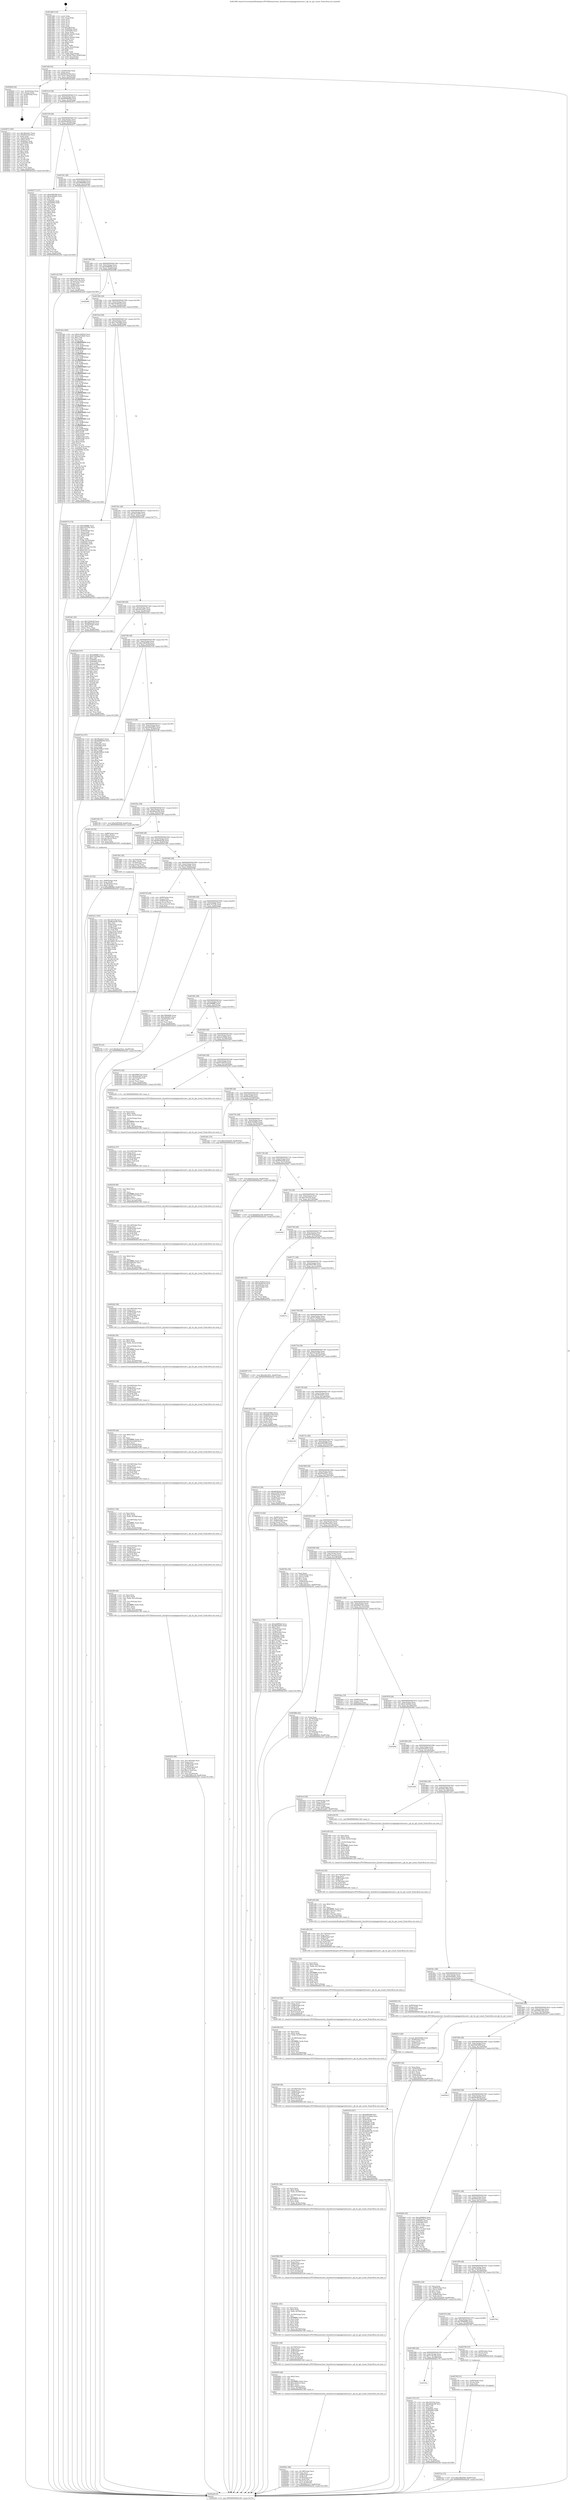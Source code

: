 digraph "0x401480" {
  label = "0x401480 (/mnt/c/Users/mathe/Desktop/tcc/POCII/binaries/extr_linuxdriversstaginggreybusuart.c_gb_tty_get_icount_Final-ollvm.out::main(0))"
  labelloc = "t"
  node[shape=record]

  Entry [label="",width=0.3,height=0.3,shape=circle,fillcolor=black,style=filled]
  "0x4014f4" [label="{
     0x4014f4 [32]\l
     | [instrs]\l
     &nbsp;&nbsp;0x4014f4 \<+6\>: mov -0xa8(%rbp),%eax\l
     &nbsp;&nbsp;0x4014fa \<+2\>: mov %eax,%ecx\l
     &nbsp;&nbsp;0x4014fc \<+6\>: sub $0x8d52e184,%ecx\l
     &nbsp;&nbsp;0x401502 \<+6\>: mov %eax,-0xbc(%rbp)\l
     &nbsp;&nbsp;0x401508 \<+6\>: mov %ecx,-0xc0(%rbp)\l
     &nbsp;&nbsp;0x40150e \<+6\>: je 00000000004028e6 \<main+0x1466\>\l
  }"]
  "0x4028e6" [label="{
     0x4028e6 [24]\l
     | [instrs]\l
     &nbsp;&nbsp;0x4028e6 \<+7\>: mov -0xa0(%rbp),%rax\l
     &nbsp;&nbsp;0x4028ed \<+2\>: mov (%rax),%eax\l
     &nbsp;&nbsp;0x4028ef \<+4\>: lea -0x28(%rbp),%rsp\l
     &nbsp;&nbsp;0x4028f3 \<+1\>: pop %rbx\l
     &nbsp;&nbsp;0x4028f4 \<+2\>: pop %r12\l
     &nbsp;&nbsp;0x4028f6 \<+2\>: pop %r13\l
     &nbsp;&nbsp;0x4028f8 \<+2\>: pop %r14\l
     &nbsp;&nbsp;0x4028fa \<+2\>: pop %r15\l
     &nbsp;&nbsp;0x4028fc \<+1\>: pop %rbp\l
     &nbsp;&nbsp;0x4028fd \<+1\>: ret\l
  }"]
  "0x401514" [label="{
     0x401514 [28]\l
     | [instrs]\l
     &nbsp;&nbsp;0x401514 \<+5\>: jmp 0000000000401519 \<main+0x99\>\l
     &nbsp;&nbsp;0x401519 \<+6\>: mov -0xbc(%rbp),%eax\l
     &nbsp;&nbsp;0x40151f \<+5\>: sub $0x8d99b04d,%eax\l
     &nbsp;&nbsp;0x401524 \<+6\>: mov %eax,-0xc4(%rbp)\l
     &nbsp;&nbsp;0x40152a \<+6\>: je 0000000000402873 \<main+0x13f3\>\l
  }"]
  Exit [label="",width=0.3,height=0.3,shape=circle,fillcolor=black,style=filled,peripheries=2]
  "0x402873" [label="{
     0x402873 [100]\l
     | [instrs]\l
     &nbsp;&nbsp;0x402873 \<+5\>: mov $0x38cfe6e7,%eax\l
     &nbsp;&nbsp;0x402878 \<+5\>: mov $0xff34a3e8,%ecx\l
     &nbsp;&nbsp;0x40287d \<+2\>: xor %edx,%edx\l
     &nbsp;&nbsp;0x40287f \<+7\>: mov -0xa0(%rbp),%rsi\l
     &nbsp;&nbsp;0x402886 \<+6\>: movl $0x0,(%rsi)\l
     &nbsp;&nbsp;0x40288c \<+7\>: mov 0x40505c,%edi\l
     &nbsp;&nbsp;0x402893 \<+8\>: mov 0x405060,%r8d\l
     &nbsp;&nbsp;0x40289b \<+3\>: sub $0x1,%edx\l
     &nbsp;&nbsp;0x40289e \<+3\>: mov %edi,%r9d\l
     &nbsp;&nbsp;0x4028a1 \<+3\>: add %edx,%r9d\l
     &nbsp;&nbsp;0x4028a4 \<+4\>: imul %r9d,%edi\l
     &nbsp;&nbsp;0x4028a8 \<+3\>: and $0x1,%edi\l
     &nbsp;&nbsp;0x4028ab \<+3\>: cmp $0x0,%edi\l
     &nbsp;&nbsp;0x4028ae \<+4\>: sete %r10b\l
     &nbsp;&nbsp;0x4028b2 \<+4\>: cmp $0xa,%r8d\l
     &nbsp;&nbsp;0x4028b6 \<+4\>: setl %r11b\l
     &nbsp;&nbsp;0x4028ba \<+3\>: mov %r10b,%bl\l
     &nbsp;&nbsp;0x4028bd \<+3\>: and %r11b,%bl\l
     &nbsp;&nbsp;0x4028c0 \<+3\>: xor %r11b,%r10b\l
     &nbsp;&nbsp;0x4028c3 \<+3\>: or %r10b,%bl\l
     &nbsp;&nbsp;0x4028c6 \<+3\>: test $0x1,%bl\l
     &nbsp;&nbsp;0x4028c9 \<+3\>: cmovne %ecx,%eax\l
     &nbsp;&nbsp;0x4028cc \<+6\>: mov %eax,-0xa8(%rbp)\l
     &nbsp;&nbsp;0x4028d2 \<+5\>: jmp 0000000000402a50 \<main+0x15d0\>\l
  }"]
  "0x401530" [label="{
     0x401530 [28]\l
     | [instrs]\l
     &nbsp;&nbsp;0x401530 \<+5\>: jmp 0000000000401535 \<main+0xb5\>\l
     &nbsp;&nbsp;0x401535 \<+6\>: mov -0xbc(%rbp),%eax\l
     &nbsp;&nbsp;0x40153b \<+5\>: sub $0x962db2ef,%eax\l
     &nbsp;&nbsp;0x401540 \<+6\>: mov %eax,-0xc8(%rbp)\l
     &nbsp;&nbsp;0x401546 \<+6\>: je 0000000000402477 \<main+0xff7\>\l
  }"]
  "0x4027ae" [label="{
     0x4027ae [15]\l
     | [instrs]\l
     &nbsp;&nbsp;0x4027ae \<+10\>: movl $0xce8b564d,-0xa8(%rbp)\l
     &nbsp;&nbsp;0x4027b8 \<+5\>: jmp 0000000000402a50 \<main+0x15d0\>\l
  }"]
  "0x402477" [label="{
     0x402477 [137]\l
     | [instrs]\l
     &nbsp;&nbsp;0x402477 \<+5\>: mov $0x638f189f,%eax\l
     &nbsp;&nbsp;0x40247c \<+5\>: mov $0x4e65bb0c,%ecx\l
     &nbsp;&nbsp;0x402481 \<+2\>: mov $0x1,%dl\l
     &nbsp;&nbsp;0x402483 \<+2\>: xor %esi,%esi\l
     &nbsp;&nbsp;0x402485 \<+7\>: mov 0x40505c,%edi\l
     &nbsp;&nbsp;0x40248c \<+8\>: mov 0x405060,%r8d\l
     &nbsp;&nbsp;0x402494 \<+3\>: sub $0x1,%esi\l
     &nbsp;&nbsp;0x402497 \<+3\>: mov %edi,%r9d\l
     &nbsp;&nbsp;0x40249a \<+3\>: add %esi,%r9d\l
     &nbsp;&nbsp;0x40249d \<+4\>: imul %r9d,%edi\l
     &nbsp;&nbsp;0x4024a1 \<+3\>: and $0x1,%edi\l
     &nbsp;&nbsp;0x4024a4 \<+3\>: cmp $0x0,%edi\l
     &nbsp;&nbsp;0x4024a7 \<+4\>: sete %r10b\l
     &nbsp;&nbsp;0x4024ab \<+4\>: cmp $0xa,%r8d\l
     &nbsp;&nbsp;0x4024af \<+4\>: setl %r11b\l
     &nbsp;&nbsp;0x4024b3 \<+3\>: mov %r10b,%bl\l
     &nbsp;&nbsp;0x4024b6 \<+3\>: xor $0xff,%bl\l
     &nbsp;&nbsp;0x4024b9 \<+3\>: mov %r11b,%r14b\l
     &nbsp;&nbsp;0x4024bc \<+4\>: xor $0xff,%r14b\l
     &nbsp;&nbsp;0x4024c0 \<+3\>: xor $0x0,%dl\l
     &nbsp;&nbsp;0x4024c3 \<+3\>: mov %bl,%r15b\l
     &nbsp;&nbsp;0x4024c6 \<+4\>: and $0x0,%r15b\l
     &nbsp;&nbsp;0x4024ca \<+3\>: and %dl,%r10b\l
     &nbsp;&nbsp;0x4024cd \<+3\>: mov %r14b,%r12b\l
     &nbsp;&nbsp;0x4024d0 \<+4\>: and $0x0,%r12b\l
     &nbsp;&nbsp;0x4024d4 \<+3\>: and %dl,%r11b\l
     &nbsp;&nbsp;0x4024d7 \<+3\>: or %r10b,%r15b\l
     &nbsp;&nbsp;0x4024da \<+3\>: or %r11b,%r12b\l
     &nbsp;&nbsp;0x4024dd \<+3\>: xor %r12b,%r15b\l
     &nbsp;&nbsp;0x4024e0 \<+3\>: or %r14b,%bl\l
     &nbsp;&nbsp;0x4024e3 \<+3\>: xor $0xff,%bl\l
     &nbsp;&nbsp;0x4024e6 \<+3\>: or $0x0,%dl\l
     &nbsp;&nbsp;0x4024e9 \<+2\>: and %dl,%bl\l
     &nbsp;&nbsp;0x4024eb \<+3\>: or %bl,%r15b\l
     &nbsp;&nbsp;0x4024ee \<+4\>: test $0x1,%r15b\l
     &nbsp;&nbsp;0x4024f2 \<+3\>: cmovne %ecx,%eax\l
     &nbsp;&nbsp;0x4024f5 \<+6\>: mov %eax,-0xa8(%rbp)\l
     &nbsp;&nbsp;0x4024fb \<+5\>: jmp 0000000000402a50 \<main+0x15d0\>\l
  }"]
  "0x40154c" [label="{
     0x40154c [28]\l
     | [instrs]\l
     &nbsp;&nbsp;0x40154c \<+5\>: jmp 0000000000401551 \<main+0xd1\>\l
     &nbsp;&nbsp;0x401551 \<+6\>: mov -0xbc(%rbp),%eax\l
     &nbsp;&nbsp;0x401557 \<+5\>: sub $0xa8f60fb8,%eax\l
     &nbsp;&nbsp;0x40155c \<+6\>: mov %eax,-0xcc(%rbp)\l
     &nbsp;&nbsp;0x401562 \<+6\>: je 0000000000401c52 \<main+0x7d2\>\l
  }"]
  "0x40279f" [label="{
     0x40279f [15]\l
     | [instrs]\l
     &nbsp;&nbsp;0x40279f \<+4\>: mov -0x58(%rbp),%rax\l
     &nbsp;&nbsp;0x4027a3 \<+3\>: mov (%rax),%rax\l
     &nbsp;&nbsp;0x4027a6 \<+3\>: mov %rax,%rdi\l
     &nbsp;&nbsp;0x4027a9 \<+5\>: call 0000000000401030 \<free@plt\>\l
     | [calls]\l
     &nbsp;&nbsp;0x401030 \{1\} (unknown)\l
  }"]
  "0x401c52" [label="{
     0x401c52 [39]\l
     | [instrs]\l
     &nbsp;&nbsp;0x401c52 \<+5\>: mov $0x6b2f6e2f,%eax\l
     &nbsp;&nbsp;0x401c57 \<+5\>: mov $0x7c18c18a,%ecx\l
     &nbsp;&nbsp;0x401c5c \<+4\>: mov -0x78(%rbp),%rdx\l
     &nbsp;&nbsp;0x401c60 \<+2\>: mov (%rdx),%esi\l
     &nbsp;&nbsp;0x401c62 \<+7\>: mov -0x88(%rbp),%rdx\l
     &nbsp;&nbsp;0x401c69 \<+2\>: cmp (%rdx),%esi\l
     &nbsp;&nbsp;0x401c6b \<+3\>: cmovl %ecx,%eax\l
     &nbsp;&nbsp;0x401c6e \<+6\>: mov %eax,-0xa8(%rbp)\l
     &nbsp;&nbsp;0x401c74 \<+5\>: jmp 0000000000402a50 \<main+0x15d0\>\l
  }"]
  "0x401568" [label="{
     0x401568 [28]\l
     | [instrs]\l
     &nbsp;&nbsp;0x401568 \<+5\>: jmp 000000000040156d \<main+0xed\>\l
     &nbsp;&nbsp;0x40156d \<+6\>: mov -0xbc(%rbp),%eax\l
     &nbsp;&nbsp;0x401573 \<+5\>: sub $0xafd989d3,%eax\l
     &nbsp;&nbsp;0x401578 \<+6\>: mov %eax,-0xd0(%rbp)\l
     &nbsp;&nbsp;0x40157e \<+6\>: je 0000000000402988 \<main+0x1508\>\l
  }"]
  "0x40275f" [label="{
     0x40275f [15]\l
     | [instrs]\l
     &nbsp;&nbsp;0x40275f \<+10\>: movl $0x46ad19ce,-0xa8(%rbp)\l
     &nbsp;&nbsp;0x402769 \<+5\>: jmp 0000000000402a50 \<main+0x15d0\>\l
  }"]
  "0x402988" [label="{
     0x402988\l
  }", style=dashed]
  "0x401584" [label="{
     0x401584 [28]\l
     | [instrs]\l
     &nbsp;&nbsp;0x401584 \<+5\>: jmp 0000000000401589 \<main+0x109\>\l
     &nbsp;&nbsp;0x401589 \<+6\>: mov -0xbc(%rbp),%eax\l
     &nbsp;&nbsp;0x40158f \<+5\>: sub $0xc6ad6218,%eax\l
     &nbsp;&nbsp;0x401594 \<+6\>: mov %eax,-0xd4(%rbp)\l
     &nbsp;&nbsp;0x40159a \<+6\>: je 00000000004019eb \<main+0x56b\>\l
  }"]
  "0x402530" [label="{
     0x402530 [167]\l
     | [instrs]\l
     &nbsp;&nbsp;0x402530 \<+5\>: mov $0x638f189f,%esi\l
     &nbsp;&nbsp;0x402535 \<+5\>: mov $0x37a7db2a,%ecx\l
     &nbsp;&nbsp;0x40253a \<+2\>: mov $0x1,%dl\l
     &nbsp;&nbsp;0x40253c \<+4\>: mov -0x40(%rbp),%rdi\l
     &nbsp;&nbsp;0x402540 \<+6\>: movl $0x0,(%rdi)\l
     &nbsp;&nbsp;0x402546 \<+8\>: mov 0x40505c,%r8d\l
     &nbsp;&nbsp;0x40254e \<+8\>: mov 0x405060,%r9d\l
     &nbsp;&nbsp;0x402556 \<+3\>: mov %r8d,%r10d\l
     &nbsp;&nbsp;0x402559 \<+7\>: add $0x4eb84762,%r10d\l
     &nbsp;&nbsp;0x402560 \<+4\>: sub $0x1,%r10d\l
     &nbsp;&nbsp;0x402564 \<+7\>: sub $0x4eb84762,%r10d\l
     &nbsp;&nbsp;0x40256b \<+4\>: imul %r10d,%r8d\l
     &nbsp;&nbsp;0x40256f \<+4\>: and $0x1,%r8d\l
     &nbsp;&nbsp;0x402573 \<+4\>: cmp $0x0,%r8d\l
     &nbsp;&nbsp;0x402577 \<+4\>: sete %r11b\l
     &nbsp;&nbsp;0x40257b \<+4\>: cmp $0xa,%r9d\l
     &nbsp;&nbsp;0x40257f \<+3\>: setl %bl\l
     &nbsp;&nbsp;0x402582 \<+3\>: mov %r11b,%r14b\l
     &nbsp;&nbsp;0x402585 \<+4\>: xor $0xff,%r14b\l
     &nbsp;&nbsp;0x402589 \<+3\>: mov %bl,%r15b\l
     &nbsp;&nbsp;0x40258c \<+4\>: xor $0xff,%r15b\l
     &nbsp;&nbsp;0x402590 \<+3\>: xor $0x1,%dl\l
     &nbsp;&nbsp;0x402593 \<+3\>: mov %r14b,%r12b\l
     &nbsp;&nbsp;0x402596 \<+4\>: and $0xff,%r12b\l
     &nbsp;&nbsp;0x40259a \<+3\>: and %dl,%r11b\l
     &nbsp;&nbsp;0x40259d \<+3\>: mov %r15b,%r13b\l
     &nbsp;&nbsp;0x4025a0 \<+4\>: and $0xff,%r13b\l
     &nbsp;&nbsp;0x4025a4 \<+2\>: and %dl,%bl\l
     &nbsp;&nbsp;0x4025a6 \<+3\>: or %r11b,%r12b\l
     &nbsp;&nbsp;0x4025a9 \<+3\>: or %bl,%r13b\l
     &nbsp;&nbsp;0x4025ac \<+3\>: xor %r13b,%r12b\l
     &nbsp;&nbsp;0x4025af \<+3\>: or %r15b,%r14b\l
     &nbsp;&nbsp;0x4025b2 \<+4\>: xor $0xff,%r14b\l
     &nbsp;&nbsp;0x4025b6 \<+3\>: or $0x1,%dl\l
     &nbsp;&nbsp;0x4025b9 \<+3\>: and %dl,%r14b\l
     &nbsp;&nbsp;0x4025bc \<+3\>: or %r14b,%r12b\l
     &nbsp;&nbsp;0x4025bf \<+4\>: test $0x1,%r12b\l
     &nbsp;&nbsp;0x4025c3 \<+3\>: cmovne %ecx,%esi\l
     &nbsp;&nbsp;0x4025c6 \<+6\>: mov %esi,-0xa8(%rbp)\l
     &nbsp;&nbsp;0x4025cc \<+6\>: mov %eax,-0x1c8(%rbp)\l
     &nbsp;&nbsp;0x4025d2 \<+5\>: jmp 0000000000402a50 \<main+0x15d0\>\l
  }"]
  "0x4019eb" [label="{
     0x4019eb [400]\l
     | [instrs]\l
     &nbsp;&nbsp;0x4019eb \<+5\>: mov $0x4c2b56c0,%eax\l
     &nbsp;&nbsp;0x4019f0 \<+5\>: mov $0xea219426,%ecx\l
     &nbsp;&nbsp;0x4019f5 \<+2\>: mov $0x1,%dl\l
     &nbsp;&nbsp;0x4019f7 \<+2\>: xor %esi,%esi\l
     &nbsp;&nbsp;0x4019f9 \<+3\>: mov %rsp,%rdi\l
     &nbsp;&nbsp;0x4019fc \<+4\>: add $0xfffffffffffffff0,%rdi\l
     &nbsp;&nbsp;0x401a00 \<+3\>: mov %rdi,%rsp\l
     &nbsp;&nbsp;0x401a03 \<+7\>: mov %rdi,-0xa0(%rbp)\l
     &nbsp;&nbsp;0x401a0a \<+3\>: mov %rsp,%rdi\l
     &nbsp;&nbsp;0x401a0d \<+4\>: add $0xfffffffffffffff0,%rdi\l
     &nbsp;&nbsp;0x401a11 \<+3\>: mov %rdi,%rsp\l
     &nbsp;&nbsp;0x401a14 \<+3\>: mov %rsp,%r8\l
     &nbsp;&nbsp;0x401a17 \<+4\>: add $0xfffffffffffffff0,%r8\l
     &nbsp;&nbsp;0x401a1b \<+3\>: mov %r8,%rsp\l
     &nbsp;&nbsp;0x401a1e \<+7\>: mov %r8,-0x98(%rbp)\l
     &nbsp;&nbsp;0x401a25 \<+3\>: mov %rsp,%r8\l
     &nbsp;&nbsp;0x401a28 \<+4\>: add $0xfffffffffffffff0,%r8\l
     &nbsp;&nbsp;0x401a2c \<+3\>: mov %r8,%rsp\l
     &nbsp;&nbsp;0x401a2f \<+7\>: mov %r8,-0x90(%rbp)\l
     &nbsp;&nbsp;0x401a36 \<+3\>: mov %rsp,%r8\l
     &nbsp;&nbsp;0x401a39 \<+4\>: add $0xfffffffffffffff0,%r8\l
     &nbsp;&nbsp;0x401a3d \<+3\>: mov %r8,%rsp\l
     &nbsp;&nbsp;0x401a40 \<+7\>: mov %r8,-0x88(%rbp)\l
     &nbsp;&nbsp;0x401a47 \<+3\>: mov %rsp,%r8\l
     &nbsp;&nbsp;0x401a4a \<+4\>: add $0xfffffffffffffff0,%r8\l
     &nbsp;&nbsp;0x401a4e \<+3\>: mov %r8,%rsp\l
     &nbsp;&nbsp;0x401a51 \<+4\>: mov %r8,-0x80(%rbp)\l
     &nbsp;&nbsp;0x401a55 \<+3\>: mov %rsp,%r8\l
     &nbsp;&nbsp;0x401a58 \<+4\>: add $0xfffffffffffffff0,%r8\l
     &nbsp;&nbsp;0x401a5c \<+3\>: mov %r8,%rsp\l
     &nbsp;&nbsp;0x401a5f \<+4\>: mov %r8,-0x78(%rbp)\l
     &nbsp;&nbsp;0x401a63 \<+3\>: mov %rsp,%r8\l
     &nbsp;&nbsp;0x401a66 \<+4\>: add $0xfffffffffffffff0,%r8\l
     &nbsp;&nbsp;0x401a6a \<+3\>: mov %r8,%rsp\l
     &nbsp;&nbsp;0x401a6d \<+4\>: mov %r8,-0x70(%rbp)\l
     &nbsp;&nbsp;0x401a71 \<+3\>: mov %rsp,%r8\l
     &nbsp;&nbsp;0x401a74 \<+4\>: add $0xfffffffffffffff0,%r8\l
     &nbsp;&nbsp;0x401a78 \<+3\>: mov %r8,%rsp\l
     &nbsp;&nbsp;0x401a7b \<+4\>: mov %r8,-0x68(%rbp)\l
     &nbsp;&nbsp;0x401a7f \<+3\>: mov %rsp,%r8\l
     &nbsp;&nbsp;0x401a82 \<+4\>: add $0xfffffffffffffff0,%r8\l
     &nbsp;&nbsp;0x401a86 \<+3\>: mov %r8,%rsp\l
     &nbsp;&nbsp;0x401a89 \<+4\>: mov %r8,-0x60(%rbp)\l
     &nbsp;&nbsp;0x401a8d \<+3\>: mov %rsp,%r8\l
     &nbsp;&nbsp;0x401a90 \<+4\>: add $0xfffffffffffffff0,%r8\l
     &nbsp;&nbsp;0x401a94 \<+3\>: mov %r8,%rsp\l
     &nbsp;&nbsp;0x401a97 \<+4\>: mov %r8,-0x58(%rbp)\l
     &nbsp;&nbsp;0x401a9b \<+3\>: mov %rsp,%r8\l
     &nbsp;&nbsp;0x401a9e \<+4\>: add $0xfffffffffffffff0,%r8\l
     &nbsp;&nbsp;0x401aa2 \<+3\>: mov %r8,%rsp\l
     &nbsp;&nbsp;0x401aa5 \<+4\>: mov %r8,-0x50(%rbp)\l
     &nbsp;&nbsp;0x401aa9 \<+3\>: mov %rsp,%r8\l
     &nbsp;&nbsp;0x401aac \<+4\>: add $0xfffffffffffffff0,%r8\l
     &nbsp;&nbsp;0x401ab0 \<+3\>: mov %r8,%rsp\l
     &nbsp;&nbsp;0x401ab3 \<+4\>: mov %r8,-0x48(%rbp)\l
     &nbsp;&nbsp;0x401ab7 \<+3\>: mov %rsp,%r8\l
     &nbsp;&nbsp;0x401aba \<+4\>: add $0xfffffffffffffff0,%r8\l
     &nbsp;&nbsp;0x401abe \<+3\>: mov %r8,%rsp\l
     &nbsp;&nbsp;0x401ac1 \<+4\>: mov %r8,-0x40(%rbp)\l
     &nbsp;&nbsp;0x401ac5 \<+7\>: mov -0xa0(%rbp),%r8\l
     &nbsp;&nbsp;0x401acc \<+7\>: movl $0x0,(%r8)\l
     &nbsp;&nbsp;0x401ad3 \<+7\>: mov -0xac(%rbp),%r9d\l
     &nbsp;&nbsp;0x401ada \<+3\>: mov %r9d,(%rdi)\l
     &nbsp;&nbsp;0x401add \<+7\>: mov -0x98(%rbp),%r8\l
     &nbsp;&nbsp;0x401ae4 \<+7\>: mov -0xb8(%rbp),%r10\l
     &nbsp;&nbsp;0x401aeb \<+3\>: mov %r10,(%r8)\l
     &nbsp;&nbsp;0x401aee \<+3\>: cmpl $0x2,(%rdi)\l
     &nbsp;&nbsp;0x401af1 \<+4\>: setne %r11b\l
     &nbsp;&nbsp;0x401af5 \<+4\>: and $0x1,%r11b\l
     &nbsp;&nbsp;0x401af9 \<+4\>: mov %r11b,-0x31(%rbp)\l
     &nbsp;&nbsp;0x401afd \<+7\>: mov 0x40505c,%ebx\l
     &nbsp;&nbsp;0x401b04 \<+8\>: mov 0x405060,%r14d\l
     &nbsp;&nbsp;0x401b0c \<+3\>: sub $0x1,%esi\l
     &nbsp;&nbsp;0x401b0f \<+3\>: mov %ebx,%r15d\l
     &nbsp;&nbsp;0x401b12 \<+3\>: add %esi,%r15d\l
     &nbsp;&nbsp;0x401b15 \<+4\>: imul %r15d,%ebx\l
     &nbsp;&nbsp;0x401b19 \<+3\>: and $0x1,%ebx\l
     &nbsp;&nbsp;0x401b1c \<+3\>: cmp $0x0,%ebx\l
     &nbsp;&nbsp;0x401b1f \<+4\>: sete %r11b\l
     &nbsp;&nbsp;0x401b23 \<+4\>: cmp $0xa,%r14d\l
     &nbsp;&nbsp;0x401b27 \<+4\>: setl %r12b\l
     &nbsp;&nbsp;0x401b2b \<+3\>: mov %r11b,%r13b\l
     &nbsp;&nbsp;0x401b2e \<+4\>: xor $0xff,%r13b\l
     &nbsp;&nbsp;0x401b32 \<+3\>: mov %r12b,%sil\l
     &nbsp;&nbsp;0x401b35 \<+4\>: xor $0xff,%sil\l
     &nbsp;&nbsp;0x401b39 \<+3\>: xor $0x0,%dl\l
     &nbsp;&nbsp;0x401b3c \<+3\>: mov %r13b,%dil\l
     &nbsp;&nbsp;0x401b3f \<+4\>: and $0x0,%dil\l
     &nbsp;&nbsp;0x401b43 \<+3\>: and %dl,%r11b\l
     &nbsp;&nbsp;0x401b46 \<+3\>: mov %sil,%r8b\l
     &nbsp;&nbsp;0x401b49 \<+4\>: and $0x0,%r8b\l
     &nbsp;&nbsp;0x401b4d \<+3\>: and %dl,%r12b\l
     &nbsp;&nbsp;0x401b50 \<+3\>: or %r11b,%dil\l
     &nbsp;&nbsp;0x401b53 \<+3\>: or %r12b,%r8b\l
     &nbsp;&nbsp;0x401b56 \<+3\>: xor %r8b,%dil\l
     &nbsp;&nbsp;0x401b59 \<+3\>: or %sil,%r13b\l
     &nbsp;&nbsp;0x401b5c \<+4\>: xor $0xff,%r13b\l
     &nbsp;&nbsp;0x401b60 \<+3\>: or $0x0,%dl\l
     &nbsp;&nbsp;0x401b63 \<+3\>: and %dl,%r13b\l
     &nbsp;&nbsp;0x401b66 \<+3\>: or %r13b,%dil\l
     &nbsp;&nbsp;0x401b69 \<+4\>: test $0x1,%dil\l
     &nbsp;&nbsp;0x401b6d \<+3\>: cmovne %ecx,%eax\l
     &nbsp;&nbsp;0x401b70 \<+6\>: mov %eax,-0xa8(%rbp)\l
     &nbsp;&nbsp;0x401b76 \<+5\>: jmp 0000000000402a50 \<main+0x15d0\>\l
  }"]
  "0x4015a0" [label="{
     0x4015a0 [28]\l
     | [instrs]\l
     &nbsp;&nbsp;0x4015a0 \<+5\>: jmp 00000000004015a5 \<main+0x125\>\l
     &nbsp;&nbsp;0x4015a5 \<+6\>: mov -0xbc(%rbp),%eax\l
     &nbsp;&nbsp;0x4015ab \<+5\>: sub $0xc7043446,%eax\l
     &nbsp;&nbsp;0x4015b0 \<+6\>: mov %eax,-0xd8(%rbp)\l
     &nbsp;&nbsp;0x4015b6 \<+6\>: je 0000000000402679 \<main+0x11f9\>\l
  }"]
  "0x402513" [label="{
     0x402513 [29]\l
     | [instrs]\l
     &nbsp;&nbsp;0x402513 \<+10\>: movabs $0x4030b6,%rdi\l
     &nbsp;&nbsp;0x40251d \<+4\>: mov -0x48(%rbp),%rsi\l
     &nbsp;&nbsp;0x402521 \<+2\>: mov %eax,(%rsi)\l
     &nbsp;&nbsp;0x402523 \<+4\>: mov -0x48(%rbp),%rsi\l
     &nbsp;&nbsp;0x402527 \<+2\>: mov (%rsi),%esi\l
     &nbsp;&nbsp;0x402529 \<+2\>: mov $0x0,%al\l
     &nbsp;&nbsp;0x40252b \<+5\>: call 0000000000401040 \<printf@plt\>\l
     | [calls]\l
     &nbsp;&nbsp;0x401040 \{1\} (unknown)\l
  }"]
  "0x402679" [label="{
     0x402679 [174]\l
     | [instrs]\l
     &nbsp;&nbsp;0x402679 \<+5\>: mov $0xe99f8ffc,%eax\l
     &nbsp;&nbsp;0x40267e \<+5\>: mov $0xe7b7f76c,%ecx\l
     &nbsp;&nbsp;0x402683 \<+2\>: mov $0x1,%dl\l
     &nbsp;&nbsp;0x402685 \<+4\>: mov -0x40(%rbp),%rsi\l
     &nbsp;&nbsp;0x402689 \<+2\>: mov (%rsi),%edi\l
     &nbsp;&nbsp;0x40268b \<+7\>: mov -0x88(%rbp),%rsi\l
     &nbsp;&nbsp;0x402692 \<+2\>: cmp (%rsi),%edi\l
     &nbsp;&nbsp;0x402694 \<+4\>: setl %r8b\l
     &nbsp;&nbsp;0x402698 \<+4\>: and $0x1,%r8b\l
     &nbsp;&nbsp;0x40269c \<+4\>: mov %r8b,-0x29(%rbp)\l
     &nbsp;&nbsp;0x4026a0 \<+7\>: mov 0x40505c,%edi\l
     &nbsp;&nbsp;0x4026a7 \<+8\>: mov 0x405060,%r9d\l
     &nbsp;&nbsp;0x4026af \<+3\>: mov %edi,%r10d\l
     &nbsp;&nbsp;0x4026b2 \<+7\>: sub $0x67d5111f,%r10d\l
     &nbsp;&nbsp;0x4026b9 \<+4\>: sub $0x1,%r10d\l
     &nbsp;&nbsp;0x4026bd \<+7\>: add $0x67d5111f,%r10d\l
     &nbsp;&nbsp;0x4026c4 \<+4\>: imul %r10d,%edi\l
     &nbsp;&nbsp;0x4026c8 \<+3\>: and $0x1,%edi\l
     &nbsp;&nbsp;0x4026cb \<+3\>: cmp $0x0,%edi\l
     &nbsp;&nbsp;0x4026ce \<+4\>: sete %r8b\l
     &nbsp;&nbsp;0x4026d2 \<+4\>: cmp $0xa,%r9d\l
     &nbsp;&nbsp;0x4026d6 \<+4\>: setl %r11b\l
     &nbsp;&nbsp;0x4026da \<+3\>: mov %r8b,%bl\l
     &nbsp;&nbsp;0x4026dd \<+3\>: xor $0xff,%bl\l
     &nbsp;&nbsp;0x4026e0 \<+3\>: mov %r11b,%r14b\l
     &nbsp;&nbsp;0x4026e3 \<+4\>: xor $0xff,%r14b\l
     &nbsp;&nbsp;0x4026e7 \<+3\>: xor $0x1,%dl\l
     &nbsp;&nbsp;0x4026ea \<+3\>: mov %bl,%r15b\l
     &nbsp;&nbsp;0x4026ed \<+4\>: and $0xff,%r15b\l
     &nbsp;&nbsp;0x4026f1 \<+3\>: and %dl,%r8b\l
     &nbsp;&nbsp;0x4026f4 \<+3\>: mov %r14b,%r12b\l
     &nbsp;&nbsp;0x4026f7 \<+4\>: and $0xff,%r12b\l
     &nbsp;&nbsp;0x4026fb \<+3\>: and %dl,%r11b\l
     &nbsp;&nbsp;0x4026fe \<+3\>: or %r8b,%r15b\l
     &nbsp;&nbsp;0x402701 \<+3\>: or %r11b,%r12b\l
     &nbsp;&nbsp;0x402704 \<+3\>: xor %r12b,%r15b\l
     &nbsp;&nbsp;0x402707 \<+3\>: or %r14b,%bl\l
     &nbsp;&nbsp;0x40270a \<+3\>: xor $0xff,%bl\l
     &nbsp;&nbsp;0x40270d \<+3\>: or $0x1,%dl\l
     &nbsp;&nbsp;0x402710 \<+2\>: and %dl,%bl\l
     &nbsp;&nbsp;0x402712 \<+3\>: or %bl,%r15b\l
     &nbsp;&nbsp;0x402715 \<+4\>: test $0x1,%r15b\l
     &nbsp;&nbsp;0x402719 \<+3\>: cmovne %ecx,%eax\l
     &nbsp;&nbsp;0x40271c \<+6\>: mov %eax,-0xa8(%rbp)\l
     &nbsp;&nbsp;0x402722 \<+5\>: jmp 0000000000402a50 \<main+0x15d0\>\l
  }"]
  "0x4015bc" [label="{
     0x4015bc [28]\l
     | [instrs]\l
     &nbsp;&nbsp;0x4015bc \<+5\>: jmp 00000000004015c1 \<main+0x141\>\l
     &nbsp;&nbsp;0x4015c1 \<+6\>: mov -0xbc(%rbp),%eax\l
     &nbsp;&nbsp;0x4015c7 \<+5\>: sub $0xc872ad07,%eax\l
     &nbsp;&nbsp;0x4015cc \<+6\>: mov %eax,-0xdc(%rbp)\l
     &nbsp;&nbsp;0x4015d2 \<+6\>: je 0000000000401bf1 \<main+0x771\>\l
  }"]
  "0x402425" [label="{
     0x402425 [48]\l
     | [instrs]\l
     &nbsp;&nbsp;0x402425 \<+6\>: mov -0x1c4(%rbp),%ecx\l
     &nbsp;&nbsp;0x40242b \<+3\>: imul %eax,%ecx\l
     &nbsp;&nbsp;0x40242e \<+4\>: mov -0x58(%rbp),%rdi\l
     &nbsp;&nbsp;0x402432 \<+3\>: mov (%rdi),%rdi\l
     &nbsp;&nbsp;0x402435 \<+4\>: mov -0x50(%rbp),%r8\l
     &nbsp;&nbsp;0x402439 \<+3\>: movslq (%r8),%r8\l
     &nbsp;&nbsp;0x40243c \<+4\>: imul $0x1c,%r8,%r8\l
     &nbsp;&nbsp;0x402440 \<+3\>: add %r8,%rdi\l
     &nbsp;&nbsp;0x402443 \<+3\>: mov %ecx,0x18(%rdi)\l
     &nbsp;&nbsp;0x402446 \<+10\>: movl $0x54f6ca34,-0xa8(%rbp)\l
     &nbsp;&nbsp;0x402450 \<+5\>: jmp 0000000000402a50 \<main+0x15d0\>\l
  }"]
  "0x401bf1" [label="{
     0x401bf1 [30]\l
     | [instrs]\l
     &nbsp;&nbsp;0x401bf1 \<+5\>: mov $0x72e6fa38,%eax\l
     &nbsp;&nbsp;0x401bf6 \<+5\>: mov $0xd8da2af4,%ecx\l
     &nbsp;&nbsp;0x401bfb \<+3\>: mov -0x30(%rbp),%edx\l
     &nbsp;&nbsp;0x401bfe \<+3\>: cmp $0x0,%edx\l
     &nbsp;&nbsp;0x401c01 \<+3\>: cmove %ecx,%eax\l
     &nbsp;&nbsp;0x401c04 \<+6\>: mov %eax,-0xa8(%rbp)\l
     &nbsp;&nbsp;0x401c0a \<+5\>: jmp 0000000000402a50 \<main+0x15d0\>\l
  }"]
  "0x4015d8" [label="{
     0x4015d8 [28]\l
     | [instrs]\l
     &nbsp;&nbsp;0x4015d8 \<+5\>: jmp 00000000004015dd \<main+0x15d\>\l
     &nbsp;&nbsp;0x4015dd \<+6\>: mov -0xbc(%rbp),%eax\l
     &nbsp;&nbsp;0x4015e3 \<+5\>: sub $0xcb9c2421,%eax\l
     &nbsp;&nbsp;0x4015e8 \<+6\>: mov %eax,-0xe0(%rbp)\l
     &nbsp;&nbsp;0x4015ee \<+6\>: je 00000000004025e6 \<main+0x1166\>\l
  }"]
  "0x4023f9" [label="{
     0x4023f9 [44]\l
     | [instrs]\l
     &nbsp;&nbsp;0x4023f9 \<+2\>: xor %ecx,%ecx\l
     &nbsp;&nbsp;0x4023fb \<+5\>: mov $0x2,%edx\l
     &nbsp;&nbsp;0x402400 \<+6\>: mov %edx,-0x1c0(%rbp)\l
     &nbsp;&nbsp;0x402406 \<+1\>: cltd\l
     &nbsp;&nbsp;0x402407 \<+6\>: mov -0x1c0(%rbp),%esi\l
     &nbsp;&nbsp;0x40240d \<+2\>: idiv %esi\l
     &nbsp;&nbsp;0x40240f \<+6\>: imul $0xfffffffe,%edx,%edx\l
     &nbsp;&nbsp;0x402415 \<+3\>: sub $0x1,%ecx\l
     &nbsp;&nbsp;0x402418 \<+2\>: sub %ecx,%edx\l
     &nbsp;&nbsp;0x40241a \<+6\>: mov %edx,-0x1c4(%rbp)\l
     &nbsp;&nbsp;0x402420 \<+5\>: call 0000000000401160 \<next_i\>\l
     | [calls]\l
     &nbsp;&nbsp;0x401160 \{1\} (/mnt/c/Users/mathe/Desktop/tcc/POCII/binaries/extr_linuxdriversstaginggreybusuart.c_gb_tty_get_icount_Final-ollvm.out::next_i)\l
  }"]
  "0x4025e6" [label="{
     0x4025e6 [147]\l
     | [instrs]\l
     &nbsp;&nbsp;0x4025e6 \<+5\>: mov $0xe99f8ffc,%eax\l
     &nbsp;&nbsp;0x4025eb \<+5\>: mov $0xc7043446,%ecx\l
     &nbsp;&nbsp;0x4025f0 \<+2\>: mov $0x1,%dl\l
     &nbsp;&nbsp;0x4025f2 \<+7\>: mov 0x40505c,%esi\l
     &nbsp;&nbsp;0x4025f9 \<+7\>: mov 0x405060,%edi\l
     &nbsp;&nbsp;0x402600 \<+3\>: mov %esi,%r8d\l
     &nbsp;&nbsp;0x402603 \<+7\>: add $0x67412940,%r8d\l
     &nbsp;&nbsp;0x40260a \<+4\>: sub $0x1,%r8d\l
     &nbsp;&nbsp;0x40260e \<+7\>: sub $0x67412940,%r8d\l
     &nbsp;&nbsp;0x402615 \<+4\>: imul %r8d,%esi\l
     &nbsp;&nbsp;0x402619 \<+3\>: and $0x1,%esi\l
     &nbsp;&nbsp;0x40261c \<+3\>: cmp $0x0,%esi\l
     &nbsp;&nbsp;0x40261f \<+4\>: sete %r9b\l
     &nbsp;&nbsp;0x402623 \<+3\>: cmp $0xa,%edi\l
     &nbsp;&nbsp;0x402626 \<+4\>: setl %r10b\l
     &nbsp;&nbsp;0x40262a \<+3\>: mov %r9b,%r11b\l
     &nbsp;&nbsp;0x40262d \<+4\>: xor $0xff,%r11b\l
     &nbsp;&nbsp;0x402631 \<+3\>: mov %r10b,%bl\l
     &nbsp;&nbsp;0x402634 \<+3\>: xor $0xff,%bl\l
     &nbsp;&nbsp;0x402637 \<+3\>: xor $0x1,%dl\l
     &nbsp;&nbsp;0x40263a \<+3\>: mov %r11b,%r14b\l
     &nbsp;&nbsp;0x40263d \<+4\>: and $0xff,%r14b\l
     &nbsp;&nbsp;0x402641 \<+3\>: and %dl,%r9b\l
     &nbsp;&nbsp;0x402644 \<+3\>: mov %bl,%r15b\l
     &nbsp;&nbsp;0x402647 \<+4\>: and $0xff,%r15b\l
     &nbsp;&nbsp;0x40264b \<+3\>: and %dl,%r10b\l
     &nbsp;&nbsp;0x40264e \<+3\>: or %r9b,%r14b\l
     &nbsp;&nbsp;0x402651 \<+3\>: or %r10b,%r15b\l
     &nbsp;&nbsp;0x402654 \<+3\>: xor %r15b,%r14b\l
     &nbsp;&nbsp;0x402657 \<+3\>: or %bl,%r11b\l
     &nbsp;&nbsp;0x40265a \<+4\>: xor $0xff,%r11b\l
     &nbsp;&nbsp;0x40265e \<+3\>: or $0x1,%dl\l
     &nbsp;&nbsp;0x402661 \<+3\>: and %dl,%r11b\l
     &nbsp;&nbsp;0x402664 \<+3\>: or %r11b,%r14b\l
     &nbsp;&nbsp;0x402667 \<+4\>: test $0x1,%r14b\l
     &nbsp;&nbsp;0x40266b \<+3\>: cmovne %ecx,%eax\l
     &nbsp;&nbsp;0x40266e \<+6\>: mov %eax,-0xa8(%rbp)\l
     &nbsp;&nbsp;0x402674 \<+5\>: jmp 0000000000402a50 \<main+0x15d0\>\l
  }"]
  "0x4015f4" [label="{
     0x4015f4 [28]\l
     | [instrs]\l
     &nbsp;&nbsp;0x4015f4 \<+5\>: jmp 00000000004015f9 \<main+0x179\>\l
     &nbsp;&nbsp;0x4015f9 \<+6\>: mov -0xbc(%rbp),%eax\l
     &nbsp;&nbsp;0x4015ff \<+5\>: sub $0xce8b564d,%eax\l
     &nbsp;&nbsp;0x401604 \<+6\>: mov %eax,-0xe4(%rbp)\l
     &nbsp;&nbsp;0x40160a \<+6\>: je 00000000004027e0 \<main+0x1360\>\l
  }"]
  "0x4023d3" [label="{
     0x4023d3 [38]\l
     | [instrs]\l
     &nbsp;&nbsp;0x4023d3 \<+6\>: mov -0x1bc(%rbp),%ecx\l
     &nbsp;&nbsp;0x4023d9 \<+3\>: imul %eax,%ecx\l
     &nbsp;&nbsp;0x4023dc \<+4\>: mov -0x58(%rbp),%rdi\l
     &nbsp;&nbsp;0x4023e0 \<+3\>: mov (%rdi),%rdi\l
     &nbsp;&nbsp;0x4023e3 \<+4\>: mov -0x50(%rbp),%r8\l
     &nbsp;&nbsp;0x4023e7 \<+3\>: movslq (%r8),%r8\l
     &nbsp;&nbsp;0x4023ea \<+4\>: imul $0x1c,%r8,%r8\l
     &nbsp;&nbsp;0x4023ee \<+3\>: add %r8,%rdi\l
     &nbsp;&nbsp;0x4023f1 \<+3\>: mov %ecx,0x14(%rdi)\l
     &nbsp;&nbsp;0x4023f4 \<+5\>: call 0000000000401160 \<next_i\>\l
     | [calls]\l
     &nbsp;&nbsp;0x401160 \{1\} (/mnt/c/Users/mathe/Desktop/tcc/POCII/binaries/extr_linuxdriversstaginggreybusuart.c_gb_tty_get_icount_Final-ollvm.out::next_i)\l
  }"]
  "0x4027e0" [label="{
     0x4027e0 [147]\l
     | [instrs]\l
     &nbsp;&nbsp;0x4027e0 \<+5\>: mov $0x38cfe6e7,%eax\l
     &nbsp;&nbsp;0x4027e5 \<+5\>: mov $0x8d99b04d,%ecx\l
     &nbsp;&nbsp;0x4027ea \<+2\>: mov $0x1,%dl\l
     &nbsp;&nbsp;0x4027ec \<+7\>: mov 0x40505c,%esi\l
     &nbsp;&nbsp;0x4027f3 \<+7\>: mov 0x405060,%edi\l
     &nbsp;&nbsp;0x4027fa \<+3\>: mov %esi,%r8d\l
     &nbsp;&nbsp;0x4027fd \<+7\>: add $0xf63389e2,%r8d\l
     &nbsp;&nbsp;0x402804 \<+4\>: sub $0x1,%r8d\l
     &nbsp;&nbsp;0x402808 \<+7\>: sub $0xf63389e2,%r8d\l
     &nbsp;&nbsp;0x40280f \<+4\>: imul %r8d,%esi\l
     &nbsp;&nbsp;0x402813 \<+3\>: and $0x1,%esi\l
     &nbsp;&nbsp;0x402816 \<+3\>: cmp $0x0,%esi\l
     &nbsp;&nbsp;0x402819 \<+4\>: sete %r9b\l
     &nbsp;&nbsp;0x40281d \<+3\>: cmp $0xa,%edi\l
     &nbsp;&nbsp;0x402820 \<+4\>: setl %r10b\l
     &nbsp;&nbsp;0x402824 \<+3\>: mov %r9b,%r11b\l
     &nbsp;&nbsp;0x402827 \<+4\>: xor $0xff,%r11b\l
     &nbsp;&nbsp;0x40282b \<+3\>: mov %r10b,%bl\l
     &nbsp;&nbsp;0x40282e \<+3\>: xor $0xff,%bl\l
     &nbsp;&nbsp;0x402831 \<+3\>: xor $0x1,%dl\l
     &nbsp;&nbsp;0x402834 \<+3\>: mov %r11b,%r14b\l
     &nbsp;&nbsp;0x402837 \<+4\>: and $0xff,%r14b\l
     &nbsp;&nbsp;0x40283b \<+3\>: and %dl,%r9b\l
     &nbsp;&nbsp;0x40283e \<+3\>: mov %bl,%r15b\l
     &nbsp;&nbsp;0x402841 \<+4\>: and $0xff,%r15b\l
     &nbsp;&nbsp;0x402845 \<+3\>: and %dl,%r10b\l
     &nbsp;&nbsp;0x402848 \<+3\>: or %r9b,%r14b\l
     &nbsp;&nbsp;0x40284b \<+3\>: or %r10b,%r15b\l
     &nbsp;&nbsp;0x40284e \<+3\>: xor %r15b,%r14b\l
     &nbsp;&nbsp;0x402851 \<+3\>: or %bl,%r11b\l
     &nbsp;&nbsp;0x402854 \<+4\>: xor $0xff,%r11b\l
     &nbsp;&nbsp;0x402858 \<+3\>: or $0x1,%dl\l
     &nbsp;&nbsp;0x40285b \<+3\>: and %dl,%r11b\l
     &nbsp;&nbsp;0x40285e \<+3\>: or %r11b,%r14b\l
     &nbsp;&nbsp;0x402861 \<+4\>: test $0x1,%r14b\l
     &nbsp;&nbsp;0x402865 \<+3\>: cmovne %ecx,%eax\l
     &nbsp;&nbsp;0x402868 \<+6\>: mov %eax,-0xa8(%rbp)\l
     &nbsp;&nbsp;0x40286e \<+5\>: jmp 0000000000402a50 \<main+0x15d0\>\l
  }"]
  "0x401610" [label="{
     0x401610 [28]\l
     | [instrs]\l
     &nbsp;&nbsp;0x401610 \<+5\>: jmp 0000000000401615 \<main+0x195\>\l
     &nbsp;&nbsp;0x401615 \<+6\>: mov -0xbc(%rbp),%eax\l
     &nbsp;&nbsp;0x40161b \<+5\>: sub $0xd6da9d53,%eax\l
     &nbsp;&nbsp;0x401620 \<+6\>: mov %eax,-0xe8(%rbp)\l
     &nbsp;&nbsp;0x401626 \<+6\>: je 00000000004021d6 \<main+0xd56\>\l
  }"]
  "0x4023a7" [label="{
     0x4023a7 [44]\l
     | [instrs]\l
     &nbsp;&nbsp;0x4023a7 \<+2\>: xor %ecx,%ecx\l
     &nbsp;&nbsp;0x4023a9 \<+5\>: mov $0x2,%edx\l
     &nbsp;&nbsp;0x4023ae \<+6\>: mov %edx,-0x1b8(%rbp)\l
     &nbsp;&nbsp;0x4023b4 \<+1\>: cltd\l
     &nbsp;&nbsp;0x4023b5 \<+6\>: mov -0x1b8(%rbp),%esi\l
     &nbsp;&nbsp;0x4023bb \<+2\>: idiv %esi\l
     &nbsp;&nbsp;0x4023bd \<+6\>: imul $0xfffffffe,%edx,%edx\l
     &nbsp;&nbsp;0x4023c3 \<+3\>: sub $0x1,%ecx\l
     &nbsp;&nbsp;0x4023c6 \<+2\>: sub %ecx,%edx\l
     &nbsp;&nbsp;0x4023c8 \<+6\>: mov %edx,-0x1bc(%rbp)\l
     &nbsp;&nbsp;0x4023ce \<+5\>: call 0000000000401160 \<next_i\>\l
     | [calls]\l
     &nbsp;&nbsp;0x401160 \{1\} (/mnt/c/Users/mathe/Desktop/tcc/POCII/binaries/extr_linuxdriversstaginggreybusuart.c_gb_tty_get_icount_Final-ollvm.out::next_i)\l
  }"]
  "0x4021d6" [label="{
     0x4021d6 [15]\l
     | [instrs]\l
     &nbsp;&nbsp;0x4021d6 \<+10\>: movl $0x43f5500f,-0xa8(%rbp)\l
     &nbsp;&nbsp;0x4021e0 \<+5\>: jmp 0000000000402a50 \<main+0x15d0\>\l
  }"]
  "0x40162c" [label="{
     0x40162c [28]\l
     | [instrs]\l
     &nbsp;&nbsp;0x40162c \<+5\>: jmp 0000000000401631 \<main+0x1b1\>\l
     &nbsp;&nbsp;0x401631 \<+6\>: mov -0xbc(%rbp),%eax\l
     &nbsp;&nbsp;0x401637 \<+5\>: sub $0xd8da2af4,%eax\l
     &nbsp;&nbsp;0x40163c \<+6\>: mov %eax,-0xec(%rbp)\l
     &nbsp;&nbsp;0x401642 \<+6\>: je 0000000000401c0f \<main+0x78f\>\l
  }"]
  "0x402381" [label="{
     0x402381 [38]\l
     | [instrs]\l
     &nbsp;&nbsp;0x402381 \<+6\>: mov -0x1b4(%rbp),%ecx\l
     &nbsp;&nbsp;0x402387 \<+3\>: imul %eax,%ecx\l
     &nbsp;&nbsp;0x40238a \<+4\>: mov -0x58(%rbp),%rdi\l
     &nbsp;&nbsp;0x40238e \<+3\>: mov (%rdi),%rdi\l
     &nbsp;&nbsp;0x402391 \<+4\>: mov -0x50(%rbp),%r8\l
     &nbsp;&nbsp;0x402395 \<+3\>: movslq (%r8),%r8\l
     &nbsp;&nbsp;0x402398 \<+4\>: imul $0x1c,%r8,%r8\l
     &nbsp;&nbsp;0x40239c \<+3\>: add %r8,%rdi\l
     &nbsp;&nbsp;0x40239f \<+3\>: mov %ecx,0x10(%rdi)\l
     &nbsp;&nbsp;0x4023a2 \<+5\>: call 0000000000401160 \<next_i\>\l
     | [calls]\l
     &nbsp;&nbsp;0x401160 \{1\} (/mnt/c/Users/mathe/Desktop/tcc/POCII/binaries/extr_linuxdriversstaginggreybusuart.c_gb_tty_get_icount_Final-ollvm.out::next_i)\l
  }"]
  "0x401c0f" [label="{
     0x401c0f [35]\l
     | [instrs]\l
     &nbsp;&nbsp;0x401c0f \<+7\>: mov -0x88(%rbp),%rax\l
     &nbsp;&nbsp;0x401c16 \<+6\>: movl $0x1,(%rax)\l
     &nbsp;&nbsp;0x401c1c \<+7\>: mov -0x88(%rbp),%rax\l
     &nbsp;&nbsp;0x401c23 \<+3\>: movslq (%rax),%rax\l
     &nbsp;&nbsp;0x401c26 \<+4\>: shl $0x3,%rax\l
     &nbsp;&nbsp;0x401c2a \<+3\>: mov %rax,%rdi\l
     &nbsp;&nbsp;0x401c2d \<+5\>: call 0000000000401050 \<malloc@plt\>\l
     | [calls]\l
     &nbsp;&nbsp;0x401050 \{1\} (unknown)\l
  }"]
  "0x401648" [label="{
     0x401648 [28]\l
     | [instrs]\l
     &nbsp;&nbsp;0x401648 \<+5\>: jmp 000000000040164d \<main+0x1cd\>\l
     &nbsp;&nbsp;0x40164d \<+6\>: mov -0xbc(%rbp),%eax\l
     &nbsp;&nbsp;0x401653 \<+5\>: sub $0xd9cfb108,%eax\l
     &nbsp;&nbsp;0x401658 \<+6\>: mov %eax,-0xf0(%rbp)\l
     &nbsp;&nbsp;0x40165e \<+6\>: je 0000000000401d02 \<main+0x882\>\l
  }"]
  "0x402359" [label="{
     0x402359 [40]\l
     | [instrs]\l
     &nbsp;&nbsp;0x402359 \<+5\>: mov $0x2,%ecx\l
     &nbsp;&nbsp;0x40235e \<+1\>: cltd\l
     &nbsp;&nbsp;0x40235f \<+2\>: idiv %ecx\l
     &nbsp;&nbsp;0x402361 \<+6\>: imul $0xfffffffe,%edx,%ecx\l
     &nbsp;&nbsp;0x402367 \<+6\>: sub $0x2414e4d0,%ecx\l
     &nbsp;&nbsp;0x40236d \<+3\>: add $0x1,%ecx\l
     &nbsp;&nbsp;0x402370 \<+6\>: add $0x2414e4d0,%ecx\l
     &nbsp;&nbsp;0x402376 \<+6\>: mov %ecx,-0x1b4(%rbp)\l
     &nbsp;&nbsp;0x40237c \<+5\>: call 0000000000401160 \<next_i\>\l
     | [calls]\l
     &nbsp;&nbsp;0x401160 \{1\} (/mnt/c/Users/mathe/Desktop/tcc/POCII/binaries/extr_linuxdriversstaginggreybusuart.c_gb_tty_get_icount_Final-ollvm.out::next_i)\l
  }"]
  "0x401d02" [label="{
     0x401d02 [26]\l
     | [instrs]\l
     &nbsp;&nbsp;0x401d02 \<+4\>: mov -0x70(%rbp),%rax\l
     &nbsp;&nbsp;0x401d06 \<+6\>: movl $0x1,(%rax)\l
     &nbsp;&nbsp;0x401d0c \<+4\>: mov -0x70(%rbp),%rax\l
     &nbsp;&nbsp;0x401d10 \<+3\>: movslq (%rax),%rax\l
     &nbsp;&nbsp;0x401d13 \<+4\>: imul $0x1c,%rax,%rdi\l
     &nbsp;&nbsp;0x401d17 \<+5\>: call 0000000000401050 \<malloc@plt\>\l
     | [calls]\l
     &nbsp;&nbsp;0x401050 \{1\} (unknown)\l
  }"]
  "0x401664" [label="{
     0x401664 [28]\l
     | [instrs]\l
     &nbsp;&nbsp;0x401664 \<+5\>: jmp 0000000000401669 \<main+0x1e9\>\l
     &nbsp;&nbsp;0x401669 \<+6\>: mov -0xbc(%rbp),%eax\l
     &nbsp;&nbsp;0x40166f \<+5\>: sub $0xe36abb6c,%eax\l
     &nbsp;&nbsp;0x401674 \<+6\>: mov %eax,-0xf4(%rbp)\l
     &nbsp;&nbsp;0x40167a \<+6\>: je 0000000000402745 \<main+0x12c5\>\l
  }"]
  "0x402333" [label="{
     0x402333 [38]\l
     | [instrs]\l
     &nbsp;&nbsp;0x402333 \<+6\>: mov -0x1b0(%rbp),%ecx\l
     &nbsp;&nbsp;0x402339 \<+3\>: imul %eax,%ecx\l
     &nbsp;&nbsp;0x40233c \<+4\>: mov -0x58(%rbp),%rdi\l
     &nbsp;&nbsp;0x402340 \<+3\>: mov (%rdi),%rdi\l
     &nbsp;&nbsp;0x402343 \<+4\>: mov -0x50(%rbp),%r8\l
     &nbsp;&nbsp;0x402347 \<+3\>: movslq (%r8),%r8\l
     &nbsp;&nbsp;0x40234a \<+4\>: imul $0x1c,%r8,%r8\l
     &nbsp;&nbsp;0x40234e \<+3\>: add %r8,%rdi\l
     &nbsp;&nbsp;0x402351 \<+3\>: mov %ecx,0xc(%rdi)\l
     &nbsp;&nbsp;0x402354 \<+5\>: call 0000000000401160 \<next_i\>\l
     | [calls]\l
     &nbsp;&nbsp;0x401160 \{1\} (/mnt/c/Users/mathe/Desktop/tcc/POCII/binaries/extr_linuxdriversstaginggreybusuart.c_gb_tty_get_icount_Final-ollvm.out::next_i)\l
  }"]
  "0x402745" [label="{
     0x402745 [26]\l
     | [instrs]\l
     &nbsp;&nbsp;0x402745 \<+4\>: mov -0x80(%rbp),%rax\l
     &nbsp;&nbsp;0x402749 \<+3\>: mov (%rax),%rax\l
     &nbsp;&nbsp;0x40274c \<+4\>: mov -0x40(%rbp),%rcx\l
     &nbsp;&nbsp;0x402750 \<+3\>: movslq (%rcx),%rcx\l
     &nbsp;&nbsp;0x402753 \<+4\>: mov (%rax,%rcx,8),%rax\l
     &nbsp;&nbsp;0x402757 \<+3\>: mov %rax,%rdi\l
     &nbsp;&nbsp;0x40275a \<+5\>: call 0000000000401030 \<free@plt\>\l
     | [calls]\l
     &nbsp;&nbsp;0x401030 \{1\} (unknown)\l
  }"]
  "0x401680" [label="{
     0x401680 [28]\l
     | [instrs]\l
     &nbsp;&nbsp;0x401680 \<+5\>: jmp 0000000000401685 \<main+0x205\>\l
     &nbsp;&nbsp;0x401685 \<+6\>: mov -0xbc(%rbp),%eax\l
     &nbsp;&nbsp;0x40168b \<+5\>: sub $0xe7b7f76c,%eax\l
     &nbsp;&nbsp;0x401690 \<+6\>: mov %eax,-0xf8(%rbp)\l
     &nbsp;&nbsp;0x401696 \<+6\>: je 0000000000402727 \<main+0x12a7\>\l
  }"]
  "0x4022fb" [label="{
     0x4022fb [56]\l
     | [instrs]\l
     &nbsp;&nbsp;0x4022fb \<+2\>: xor %ecx,%ecx\l
     &nbsp;&nbsp;0x4022fd \<+5\>: mov $0x2,%edx\l
     &nbsp;&nbsp;0x402302 \<+6\>: mov %edx,-0x1ac(%rbp)\l
     &nbsp;&nbsp;0x402308 \<+1\>: cltd\l
     &nbsp;&nbsp;0x402309 \<+6\>: mov -0x1ac(%rbp),%esi\l
     &nbsp;&nbsp;0x40230f \<+2\>: idiv %esi\l
     &nbsp;&nbsp;0x402311 \<+6\>: imul $0xfffffffe,%edx,%edx\l
     &nbsp;&nbsp;0x402317 \<+3\>: mov %ecx,%r9d\l
     &nbsp;&nbsp;0x40231a \<+3\>: sub %edx,%r9d\l
     &nbsp;&nbsp;0x40231d \<+2\>: mov %ecx,%edx\l
     &nbsp;&nbsp;0x40231f \<+3\>: sub $0x1,%edx\l
     &nbsp;&nbsp;0x402322 \<+3\>: add %edx,%r9d\l
     &nbsp;&nbsp;0x402325 \<+3\>: sub %r9d,%ecx\l
     &nbsp;&nbsp;0x402328 \<+6\>: mov %ecx,-0x1b0(%rbp)\l
     &nbsp;&nbsp;0x40232e \<+5\>: call 0000000000401160 \<next_i\>\l
     | [calls]\l
     &nbsp;&nbsp;0x401160 \{1\} (/mnt/c/Users/mathe/Desktop/tcc/POCII/binaries/extr_linuxdriversstaginggreybusuart.c_gb_tty_get_icount_Final-ollvm.out::next_i)\l
  }"]
  "0x402727" [label="{
     0x402727 [30]\l
     | [instrs]\l
     &nbsp;&nbsp;0x402727 \<+5\>: mov $0x789b8082,%eax\l
     &nbsp;&nbsp;0x40272c \<+5\>: mov $0xe36abb6c,%ecx\l
     &nbsp;&nbsp;0x402731 \<+3\>: mov -0x29(%rbp),%dl\l
     &nbsp;&nbsp;0x402734 \<+3\>: test $0x1,%dl\l
     &nbsp;&nbsp;0x402737 \<+3\>: cmovne %ecx,%eax\l
     &nbsp;&nbsp;0x40273a \<+6\>: mov %eax,-0xa8(%rbp)\l
     &nbsp;&nbsp;0x402740 \<+5\>: jmp 0000000000402a50 \<main+0x15d0\>\l
  }"]
  "0x40169c" [label="{
     0x40169c [28]\l
     | [instrs]\l
     &nbsp;&nbsp;0x40169c \<+5\>: jmp 00000000004016a1 \<main+0x221\>\l
     &nbsp;&nbsp;0x4016a1 \<+6\>: mov -0xbc(%rbp),%eax\l
     &nbsp;&nbsp;0x4016a7 \<+5\>: sub $0xe99f8ffc,%eax\l
     &nbsp;&nbsp;0x4016ac \<+6\>: mov %eax,-0xfc(%rbp)\l
     &nbsp;&nbsp;0x4016b2 \<+6\>: je 0000000000402a11 \<main+0x1591\>\l
  }"]
  "0x4022d5" [label="{
     0x4022d5 [38]\l
     | [instrs]\l
     &nbsp;&nbsp;0x4022d5 \<+6\>: mov -0x1a8(%rbp),%ecx\l
     &nbsp;&nbsp;0x4022db \<+3\>: imul %eax,%ecx\l
     &nbsp;&nbsp;0x4022de \<+4\>: mov -0x58(%rbp),%rdi\l
     &nbsp;&nbsp;0x4022e2 \<+3\>: mov (%rdi),%rdi\l
     &nbsp;&nbsp;0x4022e5 \<+4\>: mov -0x50(%rbp),%r8\l
     &nbsp;&nbsp;0x4022e9 \<+3\>: movslq (%r8),%r8\l
     &nbsp;&nbsp;0x4022ec \<+4\>: imul $0x1c,%r8,%r8\l
     &nbsp;&nbsp;0x4022f0 \<+3\>: add %r8,%rdi\l
     &nbsp;&nbsp;0x4022f3 \<+3\>: mov %ecx,0x8(%rdi)\l
     &nbsp;&nbsp;0x4022f6 \<+5\>: call 0000000000401160 \<next_i\>\l
     | [calls]\l
     &nbsp;&nbsp;0x401160 \{1\} (/mnt/c/Users/mathe/Desktop/tcc/POCII/binaries/extr_linuxdriversstaginggreybusuart.c_gb_tty_get_icount_Final-ollvm.out::next_i)\l
  }"]
  "0x402a11" [label="{
     0x402a11\l
  }", style=dashed]
  "0x4016b8" [label="{
     0x4016b8 [28]\l
     | [instrs]\l
     &nbsp;&nbsp;0x4016b8 \<+5\>: jmp 00000000004016bd \<main+0x23d\>\l
     &nbsp;&nbsp;0x4016bd \<+6\>: mov -0xbc(%rbp),%eax\l
     &nbsp;&nbsp;0x4016c3 \<+5\>: sub $0xea219426,%eax\l
     &nbsp;&nbsp;0x4016c8 \<+6\>: mov %eax,-0x100(%rbp)\l
     &nbsp;&nbsp;0x4016ce \<+6\>: je 0000000000401b7b \<main+0x6fb\>\l
  }"]
  "0x4022ad" [label="{
     0x4022ad [40]\l
     | [instrs]\l
     &nbsp;&nbsp;0x4022ad \<+5\>: mov $0x2,%ecx\l
     &nbsp;&nbsp;0x4022b2 \<+1\>: cltd\l
     &nbsp;&nbsp;0x4022b3 \<+2\>: idiv %ecx\l
     &nbsp;&nbsp;0x4022b5 \<+6\>: imul $0xfffffffe,%edx,%ecx\l
     &nbsp;&nbsp;0x4022bb \<+6\>: add $0xcddf2c8c,%ecx\l
     &nbsp;&nbsp;0x4022c1 \<+3\>: add $0x1,%ecx\l
     &nbsp;&nbsp;0x4022c4 \<+6\>: sub $0xcddf2c8c,%ecx\l
     &nbsp;&nbsp;0x4022ca \<+6\>: mov %ecx,-0x1a8(%rbp)\l
     &nbsp;&nbsp;0x4022d0 \<+5\>: call 0000000000401160 \<next_i\>\l
     | [calls]\l
     &nbsp;&nbsp;0x401160 \{1\} (/mnt/c/Users/mathe/Desktop/tcc/POCII/binaries/extr_linuxdriversstaginggreybusuart.c_gb_tty_get_icount_Final-ollvm.out::next_i)\l
  }"]
  "0x401b7b" [label="{
     0x401b7b [30]\l
     | [instrs]\l
     &nbsp;&nbsp;0x401b7b \<+5\>: mov $0x496d73a3,%eax\l
     &nbsp;&nbsp;0x401b80 \<+5\>: mov $0x4d3c847a,%ecx\l
     &nbsp;&nbsp;0x401b85 \<+3\>: mov -0x31(%rbp),%dl\l
     &nbsp;&nbsp;0x401b88 \<+3\>: test $0x1,%dl\l
     &nbsp;&nbsp;0x401b8b \<+3\>: cmovne %ecx,%eax\l
     &nbsp;&nbsp;0x401b8e \<+6\>: mov %eax,-0xa8(%rbp)\l
     &nbsp;&nbsp;0x401b94 \<+5\>: jmp 0000000000402a50 \<main+0x15d0\>\l
  }"]
  "0x4016d4" [label="{
     0x4016d4 [28]\l
     | [instrs]\l
     &nbsp;&nbsp;0x4016d4 \<+5\>: jmp 00000000004016d9 \<main+0x259\>\l
     &nbsp;&nbsp;0x4016d9 \<+6\>: mov -0xbc(%rbp),%eax\l
     &nbsp;&nbsp;0x4016df \<+5\>: sub $0xf31d0276,%eax\l
     &nbsp;&nbsp;0x4016e4 \<+6\>: mov %eax,-0x104(%rbp)\l
     &nbsp;&nbsp;0x4016ea \<+6\>: je 0000000000402209 \<main+0xd89\>\l
  }"]
  "0x402287" [label="{
     0x402287 [38]\l
     | [instrs]\l
     &nbsp;&nbsp;0x402287 \<+6\>: mov -0x1a4(%rbp),%ecx\l
     &nbsp;&nbsp;0x40228d \<+3\>: imul %eax,%ecx\l
     &nbsp;&nbsp;0x402290 \<+4\>: mov -0x58(%rbp),%rdi\l
     &nbsp;&nbsp;0x402294 \<+3\>: mov (%rdi),%rdi\l
     &nbsp;&nbsp;0x402297 \<+4\>: mov -0x50(%rbp),%r8\l
     &nbsp;&nbsp;0x40229b \<+3\>: movslq (%r8),%r8\l
     &nbsp;&nbsp;0x40229e \<+4\>: imul $0x1c,%r8,%r8\l
     &nbsp;&nbsp;0x4022a2 \<+3\>: add %r8,%rdi\l
     &nbsp;&nbsp;0x4022a5 \<+3\>: mov %ecx,0x4(%rdi)\l
     &nbsp;&nbsp;0x4022a8 \<+5\>: call 0000000000401160 \<next_i\>\l
     | [calls]\l
     &nbsp;&nbsp;0x401160 \{1\} (/mnt/c/Users/mathe/Desktop/tcc/POCII/binaries/extr_linuxdriversstaginggreybusuart.c_gb_tty_get_icount_Final-ollvm.out::next_i)\l
  }"]
  "0x402209" [label="{
     0x402209 [5]\l
     | [instrs]\l
     &nbsp;&nbsp;0x402209 \<+5\>: call 0000000000401160 \<next_i\>\l
     | [calls]\l
     &nbsp;&nbsp;0x401160 \{1\} (/mnt/c/Users/mathe/Desktop/tcc/POCII/binaries/extr_linuxdriversstaginggreybusuart.c_gb_tty_get_icount_Final-ollvm.out::next_i)\l
  }"]
  "0x4016f0" [label="{
     0x4016f0 [28]\l
     | [instrs]\l
     &nbsp;&nbsp;0x4016f0 \<+5\>: jmp 00000000004016f5 \<main+0x275\>\l
     &nbsp;&nbsp;0x4016f5 \<+6\>: mov -0xbc(%rbp),%eax\l
     &nbsp;&nbsp;0x4016fb \<+5\>: sub $0xf8aa6c84,%eax\l
     &nbsp;&nbsp;0x401700 \<+6\>: mov %eax,-0x108(%rbp)\l
     &nbsp;&nbsp;0x401706 \<+6\>: je 0000000000401dd1 \<main+0x951\>\l
  }"]
  "0x40225f" [label="{
     0x40225f [40]\l
     | [instrs]\l
     &nbsp;&nbsp;0x40225f \<+5\>: mov $0x2,%ecx\l
     &nbsp;&nbsp;0x402264 \<+1\>: cltd\l
     &nbsp;&nbsp;0x402265 \<+2\>: idiv %ecx\l
     &nbsp;&nbsp;0x402267 \<+6\>: imul $0xfffffffe,%edx,%ecx\l
     &nbsp;&nbsp;0x40226d \<+6\>: sub $0x5c37137c,%ecx\l
     &nbsp;&nbsp;0x402273 \<+3\>: add $0x1,%ecx\l
     &nbsp;&nbsp;0x402276 \<+6\>: add $0x5c37137c,%ecx\l
     &nbsp;&nbsp;0x40227c \<+6\>: mov %ecx,-0x1a4(%rbp)\l
     &nbsp;&nbsp;0x402282 \<+5\>: call 0000000000401160 \<next_i\>\l
     | [calls]\l
     &nbsp;&nbsp;0x401160 \{1\} (/mnt/c/Users/mathe/Desktop/tcc/POCII/binaries/extr_linuxdriversstaginggreybusuart.c_gb_tty_get_icount_Final-ollvm.out::next_i)\l
  }"]
  "0x401dd1" [label="{
     0x401dd1 [15]\l
     | [instrs]\l
     &nbsp;&nbsp;0x401dd1 \<+10\>: movl $0x37b3ae93,-0xa8(%rbp)\l
     &nbsp;&nbsp;0x401ddb \<+5\>: jmp 0000000000402a50 \<main+0x15d0\>\l
  }"]
  "0x40170c" [label="{
     0x40170c [28]\l
     | [instrs]\l
     &nbsp;&nbsp;0x40170c \<+5\>: jmp 0000000000401711 \<main+0x291\>\l
     &nbsp;&nbsp;0x401711 \<+6\>: mov -0xbc(%rbp),%eax\l
     &nbsp;&nbsp;0x401717 \<+5\>: sub $0xfc4509b3,%eax\l
     &nbsp;&nbsp;0x40171c \<+6\>: mov %eax,-0x10c(%rbp)\l
     &nbsp;&nbsp;0x401722 \<+6\>: je 000000000040207c \<main+0xbfc\>\l
  }"]
  "0x40223a" [label="{
     0x40223a [37]\l
     | [instrs]\l
     &nbsp;&nbsp;0x40223a \<+6\>: mov -0x1a0(%rbp),%ecx\l
     &nbsp;&nbsp;0x402240 \<+3\>: imul %eax,%ecx\l
     &nbsp;&nbsp;0x402243 \<+4\>: mov -0x58(%rbp),%rdi\l
     &nbsp;&nbsp;0x402247 \<+3\>: mov (%rdi),%rdi\l
     &nbsp;&nbsp;0x40224a \<+4\>: mov -0x50(%rbp),%r8\l
     &nbsp;&nbsp;0x40224e \<+3\>: movslq (%r8),%r8\l
     &nbsp;&nbsp;0x402251 \<+4\>: imul $0x1c,%r8,%r8\l
     &nbsp;&nbsp;0x402255 \<+3\>: add %r8,%rdi\l
     &nbsp;&nbsp;0x402258 \<+2\>: mov %ecx,(%rdi)\l
     &nbsp;&nbsp;0x40225a \<+5\>: call 0000000000401160 \<next_i\>\l
     | [calls]\l
     &nbsp;&nbsp;0x401160 \{1\} (/mnt/c/Users/mathe/Desktop/tcc/POCII/binaries/extr_linuxdriversstaginggreybusuart.c_gb_tty_get_icount_Final-ollvm.out::next_i)\l
  }"]
  "0x40207c" [label="{
     0x40207c [15]\l
     | [instrs]\l
     &nbsp;&nbsp;0x40207c \<+10\>: movl $0x47eacea3,-0xa8(%rbp)\l
     &nbsp;&nbsp;0x402086 \<+5\>: jmp 0000000000402a50 \<main+0x15d0\>\l
  }"]
  "0x401728" [label="{
     0x401728 [28]\l
     | [instrs]\l
     &nbsp;&nbsp;0x401728 \<+5\>: jmp 000000000040172d \<main+0x2ad\>\l
     &nbsp;&nbsp;0x40172d \<+6\>: mov -0xbc(%rbp),%eax\l
     &nbsp;&nbsp;0x401733 \<+5\>: sub $0xff34a3e8,%eax\l
     &nbsp;&nbsp;0x401738 \<+6\>: mov %eax,-0x110(%rbp)\l
     &nbsp;&nbsp;0x40173e \<+6\>: je 00000000004028d7 \<main+0x1457\>\l
  }"]
  "0x40220e" [label="{
     0x40220e [44]\l
     | [instrs]\l
     &nbsp;&nbsp;0x40220e \<+2\>: xor %ecx,%ecx\l
     &nbsp;&nbsp;0x402210 \<+5\>: mov $0x2,%edx\l
     &nbsp;&nbsp;0x402215 \<+6\>: mov %edx,-0x19c(%rbp)\l
     &nbsp;&nbsp;0x40221b \<+1\>: cltd\l
     &nbsp;&nbsp;0x40221c \<+6\>: mov -0x19c(%rbp),%esi\l
     &nbsp;&nbsp;0x402222 \<+2\>: idiv %esi\l
     &nbsp;&nbsp;0x402224 \<+6\>: imul $0xfffffffe,%edx,%edx\l
     &nbsp;&nbsp;0x40222a \<+3\>: sub $0x1,%ecx\l
     &nbsp;&nbsp;0x40222d \<+2\>: sub %ecx,%edx\l
     &nbsp;&nbsp;0x40222f \<+6\>: mov %edx,-0x1a0(%rbp)\l
     &nbsp;&nbsp;0x402235 \<+5\>: call 0000000000401160 \<next_i\>\l
     | [calls]\l
     &nbsp;&nbsp;0x401160 \{1\} (/mnt/c/Users/mathe/Desktop/tcc/POCII/binaries/extr_linuxdriversstaginggreybusuart.c_gb_tty_get_icount_Final-ollvm.out::next_i)\l
  }"]
  "0x4028d7" [label="{
     0x4028d7 [15]\l
     | [instrs]\l
     &nbsp;&nbsp;0x4028d7 \<+10\>: movl $0x8d52e184,-0xa8(%rbp)\l
     &nbsp;&nbsp;0x4028e1 \<+5\>: jmp 0000000000402a50 \<main+0x15d0\>\l
  }"]
  "0x401744" [label="{
     0x401744 [28]\l
     | [instrs]\l
     &nbsp;&nbsp;0x401744 \<+5\>: jmp 0000000000401749 \<main+0x2c9\>\l
     &nbsp;&nbsp;0x401749 \<+6\>: mov -0xbc(%rbp),%eax\l
     &nbsp;&nbsp;0x40174f \<+5\>: sub $0x1f2319a,%eax\l
     &nbsp;&nbsp;0x401754 \<+6\>: mov %eax,-0x114(%rbp)\l
     &nbsp;&nbsp;0x40175a \<+6\>: je 0000000000402943 \<main+0x14c3\>\l
  }"]
  "0x40212a" [label="{
     0x40212a [172]\l
     | [instrs]\l
     &nbsp;&nbsp;0x40212a \<+5\>: mov $0xafd989d3,%ecx\l
     &nbsp;&nbsp;0x40212f \<+5\>: mov $0xd6da9d53,%edx\l
     &nbsp;&nbsp;0x402134 \<+3\>: mov $0x1,%sil\l
     &nbsp;&nbsp;0x402137 \<+4\>: mov -0x58(%rbp),%rdi\l
     &nbsp;&nbsp;0x40213b \<+3\>: mov %rax,(%rdi)\l
     &nbsp;&nbsp;0x40213e \<+4\>: mov -0x50(%rbp),%rax\l
     &nbsp;&nbsp;0x402142 \<+6\>: movl $0x0,(%rax)\l
     &nbsp;&nbsp;0x402148 \<+8\>: mov 0x40505c,%r8d\l
     &nbsp;&nbsp;0x402150 \<+8\>: mov 0x405060,%r9d\l
     &nbsp;&nbsp;0x402158 \<+3\>: mov %r8d,%r10d\l
     &nbsp;&nbsp;0x40215b \<+7\>: sub $0x373caa77,%r10d\l
     &nbsp;&nbsp;0x402162 \<+4\>: sub $0x1,%r10d\l
     &nbsp;&nbsp;0x402166 \<+7\>: add $0x373caa77,%r10d\l
     &nbsp;&nbsp;0x40216d \<+4\>: imul %r10d,%r8d\l
     &nbsp;&nbsp;0x402171 \<+4\>: and $0x1,%r8d\l
     &nbsp;&nbsp;0x402175 \<+4\>: cmp $0x0,%r8d\l
     &nbsp;&nbsp;0x402179 \<+4\>: sete %r11b\l
     &nbsp;&nbsp;0x40217d \<+4\>: cmp $0xa,%r9d\l
     &nbsp;&nbsp;0x402181 \<+3\>: setl %bl\l
     &nbsp;&nbsp;0x402184 \<+3\>: mov %r11b,%r14b\l
     &nbsp;&nbsp;0x402187 \<+4\>: xor $0xff,%r14b\l
     &nbsp;&nbsp;0x40218b \<+3\>: mov %bl,%r15b\l
     &nbsp;&nbsp;0x40218e \<+4\>: xor $0xff,%r15b\l
     &nbsp;&nbsp;0x402192 \<+4\>: xor $0x1,%sil\l
     &nbsp;&nbsp;0x402196 \<+3\>: mov %r14b,%r12b\l
     &nbsp;&nbsp;0x402199 \<+4\>: and $0xff,%r12b\l
     &nbsp;&nbsp;0x40219d \<+3\>: and %sil,%r11b\l
     &nbsp;&nbsp;0x4021a0 \<+3\>: mov %r15b,%r13b\l
     &nbsp;&nbsp;0x4021a3 \<+4\>: and $0xff,%r13b\l
     &nbsp;&nbsp;0x4021a7 \<+3\>: and %sil,%bl\l
     &nbsp;&nbsp;0x4021aa \<+3\>: or %r11b,%r12b\l
     &nbsp;&nbsp;0x4021ad \<+3\>: or %bl,%r13b\l
     &nbsp;&nbsp;0x4021b0 \<+3\>: xor %r13b,%r12b\l
     &nbsp;&nbsp;0x4021b3 \<+3\>: or %r15b,%r14b\l
     &nbsp;&nbsp;0x4021b6 \<+4\>: xor $0xff,%r14b\l
     &nbsp;&nbsp;0x4021ba \<+4\>: or $0x1,%sil\l
     &nbsp;&nbsp;0x4021be \<+3\>: and %sil,%r14b\l
     &nbsp;&nbsp;0x4021c1 \<+3\>: or %r14b,%r12b\l
     &nbsp;&nbsp;0x4021c4 \<+4\>: test $0x1,%r12b\l
     &nbsp;&nbsp;0x4021c8 \<+3\>: cmovne %edx,%ecx\l
     &nbsp;&nbsp;0x4021cb \<+6\>: mov %ecx,-0xa8(%rbp)\l
     &nbsp;&nbsp;0x4021d1 \<+5\>: jmp 0000000000402a50 \<main+0x15d0\>\l
  }"]
  "0x402943" [label="{
     0x402943\l
  }", style=dashed]
  "0x401760" [label="{
     0x401760 [28]\l
     | [instrs]\l
     &nbsp;&nbsp;0x401760 \<+5\>: jmp 0000000000401765 \<main+0x2e5\>\l
     &nbsp;&nbsp;0x401765 \<+6\>: mov -0xbc(%rbp),%eax\l
     &nbsp;&nbsp;0x40176b \<+5\>: sub $0x5b795af,%eax\l
     &nbsp;&nbsp;0x401770 \<+6\>: mov %eax,-0x118(%rbp)\l
     &nbsp;&nbsp;0x401776 \<+6\>: je 00000000004019b6 \<main+0x536\>\l
  }"]
  "0x40202c" [label="{
     0x40202c [46]\l
     | [instrs]\l
     &nbsp;&nbsp;0x40202c \<+6\>: mov -0x198(%rbp),%ecx\l
     &nbsp;&nbsp;0x402032 \<+3\>: imul %eax,%ecx\l
     &nbsp;&nbsp;0x402035 \<+4\>: mov -0x80(%rbp),%r8\l
     &nbsp;&nbsp;0x402039 \<+3\>: mov (%r8),%r8\l
     &nbsp;&nbsp;0x40203c \<+4\>: mov -0x78(%rbp),%r9\l
     &nbsp;&nbsp;0x402040 \<+3\>: movslq (%r9),%r9\l
     &nbsp;&nbsp;0x402043 \<+4\>: mov (%r8,%r9,8),%r8\l
     &nbsp;&nbsp;0x402047 \<+4\>: mov %ecx,0x18(%r8)\l
     &nbsp;&nbsp;0x40204b \<+10\>: movl $0x6fd4cdc2,-0xa8(%rbp)\l
     &nbsp;&nbsp;0x402055 \<+5\>: jmp 0000000000402a50 \<main+0x15d0\>\l
  }"]
  "0x4019b6" [label="{
     0x4019b6 [53]\l
     | [instrs]\l
     &nbsp;&nbsp;0x4019b6 \<+5\>: mov $0x4c2b56c0,%eax\l
     &nbsp;&nbsp;0x4019bb \<+5\>: mov $0xc6ad6218,%ecx\l
     &nbsp;&nbsp;0x4019c0 \<+6\>: mov -0xa2(%rbp),%dl\l
     &nbsp;&nbsp;0x4019c6 \<+7\>: mov -0xa1(%rbp),%sil\l
     &nbsp;&nbsp;0x4019cd \<+3\>: mov %dl,%dil\l
     &nbsp;&nbsp;0x4019d0 \<+3\>: and %sil,%dil\l
     &nbsp;&nbsp;0x4019d3 \<+3\>: xor %sil,%dl\l
     &nbsp;&nbsp;0x4019d6 \<+3\>: or %dl,%dil\l
     &nbsp;&nbsp;0x4019d9 \<+4\>: test $0x1,%dil\l
     &nbsp;&nbsp;0x4019dd \<+3\>: cmovne %ecx,%eax\l
     &nbsp;&nbsp;0x4019e0 \<+6\>: mov %eax,-0xa8(%rbp)\l
     &nbsp;&nbsp;0x4019e6 \<+5\>: jmp 0000000000402a50 \<main+0x15d0\>\l
  }"]
  "0x40177c" [label="{
     0x40177c [28]\l
     | [instrs]\l
     &nbsp;&nbsp;0x40177c \<+5\>: jmp 0000000000401781 \<main+0x301\>\l
     &nbsp;&nbsp;0x401781 \<+6\>: mov -0xbc(%rbp),%eax\l
     &nbsp;&nbsp;0x401787 \<+5\>: sub $0x2f037945,%eax\l
     &nbsp;&nbsp;0x40178c \<+6\>: mov %eax,-0x11c(%rbp)\l
     &nbsp;&nbsp;0x401792 \<+6\>: je 00000000004027cc \<main+0x134c\>\l
  }"]
  "0x402a50" [label="{
     0x402a50 [5]\l
     | [instrs]\l
     &nbsp;&nbsp;0x402a50 \<+5\>: jmp 00000000004014f4 \<main+0x74\>\l
  }"]
  "0x401480" [label="{
     0x401480 [116]\l
     | [instrs]\l
     &nbsp;&nbsp;0x401480 \<+1\>: push %rbp\l
     &nbsp;&nbsp;0x401481 \<+3\>: mov %rsp,%rbp\l
     &nbsp;&nbsp;0x401484 \<+2\>: push %r15\l
     &nbsp;&nbsp;0x401486 \<+2\>: push %r14\l
     &nbsp;&nbsp;0x401488 \<+2\>: push %r13\l
     &nbsp;&nbsp;0x40148a \<+2\>: push %r12\l
     &nbsp;&nbsp;0x40148c \<+1\>: push %rbx\l
     &nbsp;&nbsp;0x40148d \<+7\>: sub $0x1b8,%rsp\l
     &nbsp;&nbsp;0x401494 \<+7\>: mov 0x40505c,%eax\l
     &nbsp;&nbsp;0x40149b \<+7\>: mov 0x405060,%ecx\l
     &nbsp;&nbsp;0x4014a2 \<+2\>: mov %eax,%edx\l
     &nbsp;&nbsp;0x4014a4 \<+6\>: add $0x81c4eed2,%edx\l
     &nbsp;&nbsp;0x4014aa \<+3\>: sub $0x1,%edx\l
     &nbsp;&nbsp;0x4014ad \<+6\>: sub $0x81c4eed2,%edx\l
     &nbsp;&nbsp;0x4014b3 \<+3\>: imul %edx,%eax\l
     &nbsp;&nbsp;0x4014b6 \<+3\>: and $0x1,%eax\l
     &nbsp;&nbsp;0x4014b9 \<+3\>: cmp $0x0,%eax\l
     &nbsp;&nbsp;0x4014bc \<+4\>: sete %r8b\l
     &nbsp;&nbsp;0x4014c0 \<+4\>: and $0x1,%r8b\l
     &nbsp;&nbsp;0x4014c4 \<+7\>: mov %r8b,-0xa2(%rbp)\l
     &nbsp;&nbsp;0x4014cb \<+3\>: cmp $0xa,%ecx\l
     &nbsp;&nbsp;0x4014ce \<+4\>: setl %r8b\l
     &nbsp;&nbsp;0x4014d2 \<+4\>: and $0x1,%r8b\l
     &nbsp;&nbsp;0x4014d6 \<+7\>: mov %r8b,-0xa1(%rbp)\l
     &nbsp;&nbsp;0x4014dd \<+10\>: movl $0x5b795af,-0xa8(%rbp)\l
     &nbsp;&nbsp;0x4014e7 \<+6\>: mov %edi,-0xac(%rbp)\l
     &nbsp;&nbsp;0x4014ed \<+7\>: mov %rsi,-0xb8(%rbp)\l
  }"]
  "0x402004" [label="{
     0x402004 [40]\l
     | [instrs]\l
     &nbsp;&nbsp;0x402004 \<+5\>: mov $0x2,%ecx\l
     &nbsp;&nbsp;0x402009 \<+1\>: cltd\l
     &nbsp;&nbsp;0x40200a \<+2\>: idiv %ecx\l
     &nbsp;&nbsp;0x40200c \<+6\>: imul $0xfffffffe,%edx,%ecx\l
     &nbsp;&nbsp;0x402012 \<+6\>: add $0xce4ab2c5,%ecx\l
     &nbsp;&nbsp;0x402018 \<+3\>: add $0x1,%ecx\l
     &nbsp;&nbsp;0x40201b \<+6\>: sub $0xce4ab2c5,%ecx\l
     &nbsp;&nbsp;0x402021 \<+6\>: mov %ecx,-0x198(%rbp)\l
     &nbsp;&nbsp;0x402027 \<+5\>: call 0000000000401160 \<next_i\>\l
     | [calls]\l
     &nbsp;&nbsp;0x401160 \{1\} (/mnt/c/Users/mathe/Desktop/tcc/POCII/binaries/extr_linuxdriversstaginggreybusuart.c_gb_tty_get_icount_Final-ollvm.out::next_i)\l
  }"]
  "0x401fe0" [label="{
     0x401fe0 [36]\l
     | [instrs]\l
     &nbsp;&nbsp;0x401fe0 \<+6\>: mov -0x194(%rbp),%ecx\l
     &nbsp;&nbsp;0x401fe6 \<+3\>: imul %eax,%ecx\l
     &nbsp;&nbsp;0x401fe9 \<+4\>: mov -0x80(%rbp),%r8\l
     &nbsp;&nbsp;0x401fed \<+3\>: mov (%r8),%r8\l
     &nbsp;&nbsp;0x401ff0 \<+4\>: mov -0x78(%rbp),%r9\l
     &nbsp;&nbsp;0x401ff4 \<+3\>: movslq (%r9),%r9\l
     &nbsp;&nbsp;0x401ff7 \<+4\>: mov (%r8,%r9,8),%r8\l
     &nbsp;&nbsp;0x401ffb \<+4\>: mov %ecx,0x14(%r8)\l
     &nbsp;&nbsp;0x401fff \<+5\>: call 0000000000401160 \<next_i\>\l
     | [calls]\l
     &nbsp;&nbsp;0x401160 \{1\} (/mnt/c/Users/mathe/Desktop/tcc/POCII/binaries/extr_linuxdriversstaginggreybusuart.c_gb_tty_get_icount_Final-ollvm.out::next_i)\l
  }"]
  "0x4027cc" [label="{
     0x4027cc\l
  }", style=dashed]
  "0x401798" [label="{
     0x401798 [28]\l
     | [instrs]\l
     &nbsp;&nbsp;0x401798 \<+5\>: jmp 000000000040179d \<main+0x31d\>\l
     &nbsp;&nbsp;0x40179d \<+6\>: mov -0xbc(%rbp),%eax\l
     &nbsp;&nbsp;0x4017a3 \<+5\>: sub $0x37a7db2a,%eax\l
     &nbsp;&nbsp;0x4017a8 \<+6\>: mov %eax,-0x120(%rbp)\l
     &nbsp;&nbsp;0x4017ae \<+6\>: je 00000000004025d7 \<main+0x1157\>\l
  }"]
  "0x401fac" [label="{
     0x401fac [52]\l
     | [instrs]\l
     &nbsp;&nbsp;0x401fac \<+2\>: xor %ecx,%ecx\l
     &nbsp;&nbsp;0x401fae \<+5\>: mov $0x2,%edx\l
     &nbsp;&nbsp;0x401fb3 \<+6\>: mov %edx,-0x190(%rbp)\l
     &nbsp;&nbsp;0x401fb9 \<+1\>: cltd\l
     &nbsp;&nbsp;0x401fba \<+6\>: mov -0x190(%rbp),%esi\l
     &nbsp;&nbsp;0x401fc0 \<+2\>: idiv %esi\l
     &nbsp;&nbsp;0x401fc2 \<+6\>: imul $0xfffffffe,%edx,%edx\l
     &nbsp;&nbsp;0x401fc8 \<+2\>: mov %ecx,%edi\l
     &nbsp;&nbsp;0x401fca \<+2\>: sub %edx,%edi\l
     &nbsp;&nbsp;0x401fcc \<+2\>: mov %ecx,%edx\l
     &nbsp;&nbsp;0x401fce \<+3\>: sub $0x1,%edx\l
     &nbsp;&nbsp;0x401fd1 \<+2\>: add %edx,%edi\l
     &nbsp;&nbsp;0x401fd3 \<+2\>: sub %edi,%ecx\l
     &nbsp;&nbsp;0x401fd5 \<+6\>: mov %ecx,-0x194(%rbp)\l
     &nbsp;&nbsp;0x401fdb \<+5\>: call 0000000000401160 \<next_i\>\l
     | [calls]\l
     &nbsp;&nbsp;0x401160 \{1\} (/mnt/c/Users/mathe/Desktop/tcc/POCII/binaries/extr_linuxdriversstaginggreybusuart.c_gb_tty_get_icount_Final-ollvm.out::next_i)\l
  }"]
  "0x4025d7" [label="{
     0x4025d7 [15]\l
     | [instrs]\l
     &nbsp;&nbsp;0x4025d7 \<+10\>: movl $0xcb9c2421,-0xa8(%rbp)\l
     &nbsp;&nbsp;0x4025e1 \<+5\>: jmp 0000000000402a50 \<main+0x15d0\>\l
  }"]
  "0x4017b4" [label="{
     0x4017b4 [28]\l
     | [instrs]\l
     &nbsp;&nbsp;0x4017b4 \<+5\>: jmp 00000000004017b9 \<main+0x339\>\l
     &nbsp;&nbsp;0x4017b9 \<+6\>: mov -0xbc(%rbp),%eax\l
     &nbsp;&nbsp;0x4017bf \<+5\>: sub $0x37b3ae93,%eax\l
     &nbsp;&nbsp;0x4017c4 \<+6\>: mov %eax,-0x124(%rbp)\l
     &nbsp;&nbsp;0x4017ca \<+6\>: je 0000000000401de0 \<main+0x960\>\l
  }"]
  "0x401f88" [label="{
     0x401f88 [36]\l
     | [instrs]\l
     &nbsp;&nbsp;0x401f88 \<+6\>: mov -0x18c(%rbp),%ecx\l
     &nbsp;&nbsp;0x401f8e \<+3\>: imul %eax,%ecx\l
     &nbsp;&nbsp;0x401f91 \<+4\>: mov -0x80(%rbp),%r8\l
     &nbsp;&nbsp;0x401f95 \<+3\>: mov (%r8),%r8\l
     &nbsp;&nbsp;0x401f98 \<+4\>: mov -0x78(%rbp),%r9\l
     &nbsp;&nbsp;0x401f9c \<+3\>: movslq (%r9),%r9\l
     &nbsp;&nbsp;0x401f9f \<+4\>: mov (%r8,%r9,8),%r8\l
     &nbsp;&nbsp;0x401fa3 \<+4\>: mov %ecx,0x10(%r8)\l
     &nbsp;&nbsp;0x401fa7 \<+5\>: call 0000000000401160 \<next_i\>\l
     | [calls]\l
     &nbsp;&nbsp;0x401160 \{1\} (/mnt/c/Users/mathe/Desktop/tcc/POCII/binaries/extr_linuxdriversstaginggreybusuart.c_gb_tty_get_icount_Final-ollvm.out::next_i)\l
  }"]
  "0x401de0" [label="{
     0x401de0 [36]\l
     | [instrs]\l
     &nbsp;&nbsp;0x401de0 \<+5\>: mov $0xfc4509b3,%eax\l
     &nbsp;&nbsp;0x401de5 \<+5\>: mov $0x4d9a13b0,%ecx\l
     &nbsp;&nbsp;0x401dea \<+4\>: mov -0x68(%rbp),%rdx\l
     &nbsp;&nbsp;0x401dee \<+2\>: mov (%rdx),%esi\l
     &nbsp;&nbsp;0x401df0 \<+4\>: mov -0x70(%rbp),%rdx\l
     &nbsp;&nbsp;0x401df4 \<+2\>: cmp (%rdx),%esi\l
     &nbsp;&nbsp;0x401df6 \<+3\>: cmovl %ecx,%eax\l
     &nbsp;&nbsp;0x401df9 \<+6\>: mov %eax,-0xa8(%rbp)\l
     &nbsp;&nbsp;0x401dff \<+5\>: jmp 0000000000402a50 \<main+0x15d0\>\l
  }"]
  "0x4017d0" [label="{
     0x4017d0 [28]\l
     | [instrs]\l
     &nbsp;&nbsp;0x4017d0 \<+5\>: jmp 00000000004017d5 \<main+0x355\>\l
     &nbsp;&nbsp;0x4017d5 \<+6\>: mov -0xbc(%rbp),%eax\l
     &nbsp;&nbsp;0x4017db \<+5\>: sub $0x38cfe6e7,%eax\l
     &nbsp;&nbsp;0x4017e0 \<+6\>: mov %eax,-0x128(%rbp)\l
     &nbsp;&nbsp;0x4017e6 \<+6\>: je 0000000000402a39 \<main+0x15b9\>\l
  }"]
  "0x401f5c" [label="{
     0x401f5c [44]\l
     | [instrs]\l
     &nbsp;&nbsp;0x401f5c \<+2\>: xor %ecx,%ecx\l
     &nbsp;&nbsp;0x401f5e \<+5\>: mov $0x2,%edx\l
     &nbsp;&nbsp;0x401f63 \<+6\>: mov %edx,-0x188(%rbp)\l
     &nbsp;&nbsp;0x401f69 \<+1\>: cltd\l
     &nbsp;&nbsp;0x401f6a \<+6\>: mov -0x188(%rbp),%esi\l
     &nbsp;&nbsp;0x401f70 \<+2\>: idiv %esi\l
     &nbsp;&nbsp;0x401f72 \<+6\>: imul $0xfffffffe,%edx,%edx\l
     &nbsp;&nbsp;0x401f78 \<+3\>: sub $0x1,%ecx\l
     &nbsp;&nbsp;0x401f7b \<+2\>: sub %ecx,%edx\l
     &nbsp;&nbsp;0x401f7d \<+6\>: mov %edx,-0x18c(%rbp)\l
     &nbsp;&nbsp;0x401f83 \<+5\>: call 0000000000401160 \<next_i\>\l
     | [calls]\l
     &nbsp;&nbsp;0x401160 \{1\} (/mnt/c/Users/mathe/Desktop/tcc/POCII/binaries/extr_linuxdriversstaginggreybusuart.c_gb_tty_get_icount_Final-ollvm.out::next_i)\l
  }"]
  "0x402a39" [label="{
     0x402a39\l
  }", style=dashed]
  "0x4017ec" [label="{
     0x4017ec [28]\l
     | [instrs]\l
     &nbsp;&nbsp;0x4017ec \<+5\>: jmp 00000000004017f1 \<main+0x371\>\l
     &nbsp;&nbsp;0x4017f1 \<+6\>: mov -0xbc(%rbp),%eax\l
     &nbsp;&nbsp;0x4017f7 \<+5\>: sub $0x43f5500f,%eax\l
     &nbsp;&nbsp;0x4017fc \<+6\>: mov %eax,-0x12c(%rbp)\l
     &nbsp;&nbsp;0x401802 \<+6\>: je 00000000004021e5 \<main+0xd65\>\l
  }"]
  "0x401f38" [label="{
     0x401f38 [36]\l
     | [instrs]\l
     &nbsp;&nbsp;0x401f38 \<+6\>: mov -0x184(%rbp),%ecx\l
     &nbsp;&nbsp;0x401f3e \<+3\>: imul %eax,%ecx\l
     &nbsp;&nbsp;0x401f41 \<+4\>: mov -0x80(%rbp),%r8\l
     &nbsp;&nbsp;0x401f45 \<+3\>: mov (%r8),%r8\l
     &nbsp;&nbsp;0x401f48 \<+4\>: mov -0x78(%rbp),%r9\l
     &nbsp;&nbsp;0x401f4c \<+3\>: movslq (%r9),%r9\l
     &nbsp;&nbsp;0x401f4f \<+4\>: mov (%r8,%r9,8),%r8\l
     &nbsp;&nbsp;0x401f53 \<+4\>: mov %ecx,0xc(%r8)\l
     &nbsp;&nbsp;0x401f57 \<+5\>: call 0000000000401160 \<next_i\>\l
     | [calls]\l
     &nbsp;&nbsp;0x401160 \{1\} (/mnt/c/Users/mathe/Desktop/tcc/POCII/binaries/extr_linuxdriversstaginggreybusuart.c_gb_tty_get_icount_Final-ollvm.out::next_i)\l
  }"]
  "0x4021e5" [label="{
     0x4021e5 [36]\l
     | [instrs]\l
     &nbsp;&nbsp;0x4021e5 \<+5\>: mov $0x962db2ef,%eax\l
     &nbsp;&nbsp;0x4021ea \<+5\>: mov $0xf31d0276,%ecx\l
     &nbsp;&nbsp;0x4021ef \<+4\>: mov -0x50(%rbp),%rdx\l
     &nbsp;&nbsp;0x4021f3 \<+2\>: mov (%rdx),%esi\l
     &nbsp;&nbsp;0x4021f5 \<+4\>: mov -0x60(%rbp),%rdx\l
     &nbsp;&nbsp;0x4021f9 \<+2\>: cmp (%rdx),%esi\l
     &nbsp;&nbsp;0x4021fb \<+3\>: cmovl %ecx,%eax\l
     &nbsp;&nbsp;0x4021fe \<+6\>: mov %eax,-0xa8(%rbp)\l
     &nbsp;&nbsp;0x402204 \<+5\>: jmp 0000000000402a50 \<main+0x15d0\>\l
  }"]
  "0x401808" [label="{
     0x401808 [28]\l
     | [instrs]\l
     &nbsp;&nbsp;0x401808 \<+5\>: jmp 000000000040180d \<main+0x38d\>\l
     &nbsp;&nbsp;0x40180d \<+6\>: mov -0xbc(%rbp),%eax\l
     &nbsp;&nbsp;0x401813 \<+5\>: sub $0x452e92c7,%eax\l
     &nbsp;&nbsp;0x401818 \<+6\>: mov %eax,-0x130(%rbp)\l
     &nbsp;&nbsp;0x40181e \<+6\>: je 0000000000402110 \<main+0xc90\>\l
  }"]
  "0x401f04" [label="{
     0x401f04 [52]\l
     | [instrs]\l
     &nbsp;&nbsp;0x401f04 \<+2\>: xor %ecx,%ecx\l
     &nbsp;&nbsp;0x401f06 \<+5\>: mov $0x2,%edx\l
     &nbsp;&nbsp;0x401f0b \<+6\>: mov %edx,-0x180(%rbp)\l
     &nbsp;&nbsp;0x401f11 \<+1\>: cltd\l
     &nbsp;&nbsp;0x401f12 \<+6\>: mov -0x180(%rbp),%esi\l
     &nbsp;&nbsp;0x401f18 \<+2\>: idiv %esi\l
     &nbsp;&nbsp;0x401f1a \<+6\>: imul $0xfffffffe,%edx,%edx\l
     &nbsp;&nbsp;0x401f20 \<+2\>: mov %ecx,%edi\l
     &nbsp;&nbsp;0x401f22 \<+2\>: sub %edx,%edi\l
     &nbsp;&nbsp;0x401f24 \<+2\>: mov %ecx,%edx\l
     &nbsp;&nbsp;0x401f26 \<+3\>: sub $0x1,%edx\l
     &nbsp;&nbsp;0x401f29 \<+2\>: add %edx,%edi\l
     &nbsp;&nbsp;0x401f2b \<+2\>: sub %edi,%ecx\l
     &nbsp;&nbsp;0x401f2d \<+6\>: mov %ecx,-0x184(%rbp)\l
     &nbsp;&nbsp;0x401f33 \<+5\>: call 0000000000401160 \<next_i\>\l
     | [calls]\l
     &nbsp;&nbsp;0x401160 \{1\} (/mnt/c/Users/mathe/Desktop/tcc/POCII/binaries/extr_linuxdriversstaginggreybusuart.c_gb_tty_get_icount_Final-ollvm.out::next_i)\l
  }"]
  "0x402110" [label="{
     0x402110 [26]\l
     | [instrs]\l
     &nbsp;&nbsp;0x402110 \<+4\>: mov -0x60(%rbp),%rax\l
     &nbsp;&nbsp;0x402114 \<+6\>: movl $0x1,(%rax)\l
     &nbsp;&nbsp;0x40211a \<+4\>: mov -0x60(%rbp),%rax\l
     &nbsp;&nbsp;0x40211e \<+3\>: movslq (%rax),%rax\l
     &nbsp;&nbsp;0x402121 \<+4\>: imul $0x1c,%rax,%rdi\l
     &nbsp;&nbsp;0x402125 \<+5\>: call 0000000000401050 \<malloc@plt\>\l
     | [calls]\l
     &nbsp;&nbsp;0x401050 \{1\} (unknown)\l
  }"]
  "0x401824" [label="{
     0x401824 [28]\l
     | [instrs]\l
     &nbsp;&nbsp;0x401824 \<+5\>: jmp 0000000000401829 \<main+0x3a9\>\l
     &nbsp;&nbsp;0x401829 \<+6\>: mov -0xbc(%rbp),%eax\l
     &nbsp;&nbsp;0x40182f \<+5\>: sub $0x46ad19ce,%eax\l
     &nbsp;&nbsp;0x401834 \<+6\>: mov %eax,-0x134(%rbp)\l
     &nbsp;&nbsp;0x40183a \<+6\>: je 000000000040276e \<main+0x12ee\>\l
  }"]
  "0x401ee0" [label="{
     0x401ee0 [36]\l
     | [instrs]\l
     &nbsp;&nbsp;0x401ee0 \<+6\>: mov -0x17c(%rbp),%ecx\l
     &nbsp;&nbsp;0x401ee6 \<+3\>: imul %eax,%ecx\l
     &nbsp;&nbsp;0x401ee9 \<+4\>: mov -0x80(%rbp),%r8\l
     &nbsp;&nbsp;0x401eed \<+3\>: mov (%r8),%r8\l
     &nbsp;&nbsp;0x401ef0 \<+4\>: mov -0x78(%rbp),%r9\l
     &nbsp;&nbsp;0x401ef4 \<+3\>: movslq (%r9),%r9\l
     &nbsp;&nbsp;0x401ef7 \<+4\>: mov (%r8,%r9,8),%r8\l
     &nbsp;&nbsp;0x401efb \<+4\>: mov %ecx,0x8(%r8)\l
     &nbsp;&nbsp;0x401eff \<+5\>: call 0000000000401160 \<next_i\>\l
     | [calls]\l
     &nbsp;&nbsp;0x401160 \{1\} (/mnt/c/Users/mathe/Desktop/tcc/POCII/binaries/extr_linuxdriversstaginggreybusuart.c_gb_tty_get_icount_Final-ollvm.out::next_i)\l
  }"]
  "0x40276e" [label="{
     0x40276e [34]\l
     | [instrs]\l
     &nbsp;&nbsp;0x40276e \<+2\>: xor %eax,%eax\l
     &nbsp;&nbsp;0x402770 \<+4\>: mov -0x40(%rbp),%rcx\l
     &nbsp;&nbsp;0x402774 \<+2\>: mov (%rcx),%edx\l
     &nbsp;&nbsp;0x402776 \<+3\>: sub $0x1,%eax\l
     &nbsp;&nbsp;0x402779 \<+2\>: sub %eax,%edx\l
     &nbsp;&nbsp;0x40277b \<+4\>: mov -0x40(%rbp),%rcx\l
     &nbsp;&nbsp;0x40277f \<+2\>: mov %edx,(%rcx)\l
     &nbsp;&nbsp;0x402781 \<+10\>: movl $0xcb9c2421,-0xa8(%rbp)\l
     &nbsp;&nbsp;0x40278b \<+5\>: jmp 0000000000402a50 \<main+0x15d0\>\l
  }"]
  "0x401840" [label="{
     0x401840 [28]\l
     | [instrs]\l
     &nbsp;&nbsp;0x401840 \<+5\>: jmp 0000000000401845 \<main+0x3c5\>\l
     &nbsp;&nbsp;0x401845 \<+6\>: mov -0xbc(%rbp),%eax\l
     &nbsp;&nbsp;0x40184b \<+5\>: sub $0x47eacea3,%eax\l
     &nbsp;&nbsp;0x401850 \<+6\>: mov %eax,-0x138(%rbp)\l
     &nbsp;&nbsp;0x401856 \<+6\>: je 000000000040208b \<main+0xc0b\>\l
  }"]
  "0x401eac" [label="{
     0x401eac [52]\l
     | [instrs]\l
     &nbsp;&nbsp;0x401eac \<+2\>: xor %ecx,%ecx\l
     &nbsp;&nbsp;0x401eae \<+5\>: mov $0x2,%edx\l
     &nbsp;&nbsp;0x401eb3 \<+6\>: mov %edx,-0x178(%rbp)\l
     &nbsp;&nbsp;0x401eb9 \<+1\>: cltd\l
     &nbsp;&nbsp;0x401eba \<+6\>: mov -0x178(%rbp),%esi\l
     &nbsp;&nbsp;0x401ec0 \<+2\>: idiv %esi\l
     &nbsp;&nbsp;0x401ec2 \<+6\>: imul $0xfffffffe,%edx,%edx\l
     &nbsp;&nbsp;0x401ec8 \<+2\>: mov %ecx,%edi\l
     &nbsp;&nbsp;0x401eca \<+2\>: sub %edx,%edi\l
     &nbsp;&nbsp;0x401ecc \<+2\>: mov %ecx,%edx\l
     &nbsp;&nbsp;0x401ece \<+3\>: sub $0x1,%edx\l
     &nbsp;&nbsp;0x401ed1 \<+2\>: add %edx,%edi\l
     &nbsp;&nbsp;0x401ed3 \<+2\>: sub %edi,%ecx\l
     &nbsp;&nbsp;0x401ed5 \<+6\>: mov %ecx,-0x17c(%rbp)\l
     &nbsp;&nbsp;0x401edb \<+5\>: call 0000000000401160 \<next_i\>\l
     | [calls]\l
     &nbsp;&nbsp;0x401160 \{1\} (/mnt/c/Users/mathe/Desktop/tcc/POCII/binaries/extr_linuxdriversstaginggreybusuart.c_gb_tty_get_icount_Final-ollvm.out::next_i)\l
  }"]
  "0x40208b" [label="{
     0x40208b [42]\l
     | [instrs]\l
     &nbsp;&nbsp;0x40208b \<+2\>: xor %eax,%eax\l
     &nbsp;&nbsp;0x40208d \<+4\>: mov -0x78(%rbp),%rcx\l
     &nbsp;&nbsp;0x402091 \<+2\>: mov (%rcx),%edx\l
     &nbsp;&nbsp;0x402093 \<+2\>: mov %eax,%esi\l
     &nbsp;&nbsp;0x402095 \<+2\>: sub %edx,%esi\l
     &nbsp;&nbsp;0x402097 \<+2\>: mov %eax,%edx\l
     &nbsp;&nbsp;0x402099 \<+3\>: sub $0x1,%edx\l
     &nbsp;&nbsp;0x40209c \<+2\>: add %edx,%esi\l
     &nbsp;&nbsp;0x40209e \<+2\>: sub %esi,%eax\l
     &nbsp;&nbsp;0x4020a0 \<+4\>: mov -0x78(%rbp),%rcx\l
     &nbsp;&nbsp;0x4020a4 \<+2\>: mov %eax,(%rcx)\l
     &nbsp;&nbsp;0x4020a6 \<+10\>: movl $0xa8f60fb8,-0xa8(%rbp)\l
     &nbsp;&nbsp;0x4020b0 \<+5\>: jmp 0000000000402a50 \<main+0x15d0\>\l
  }"]
  "0x40185c" [label="{
     0x40185c [28]\l
     | [instrs]\l
     &nbsp;&nbsp;0x40185c \<+5\>: jmp 0000000000401861 \<main+0x3e1\>\l
     &nbsp;&nbsp;0x401861 \<+6\>: mov -0xbc(%rbp),%eax\l
     &nbsp;&nbsp;0x401867 \<+5\>: sub $0x496d73a3,%eax\l
     &nbsp;&nbsp;0x40186c \<+6\>: mov %eax,-0x13c(%rbp)\l
     &nbsp;&nbsp;0x401872 \<+6\>: je 0000000000401bba \<main+0x73a\>\l
  }"]
  "0x401e88" [label="{
     0x401e88 [36]\l
     | [instrs]\l
     &nbsp;&nbsp;0x401e88 \<+6\>: mov -0x174(%rbp),%ecx\l
     &nbsp;&nbsp;0x401e8e \<+3\>: imul %eax,%ecx\l
     &nbsp;&nbsp;0x401e91 \<+4\>: mov -0x80(%rbp),%r8\l
     &nbsp;&nbsp;0x401e95 \<+3\>: mov (%r8),%r8\l
     &nbsp;&nbsp;0x401e98 \<+4\>: mov -0x78(%rbp),%r9\l
     &nbsp;&nbsp;0x401e9c \<+3\>: movslq (%r9),%r9\l
     &nbsp;&nbsp;0x401e9f \<+4\>: mov (%r8,%r9,8),%r8\l
     &nbsp;&nbsp;0x401ea3 \<+4\>: mov %ecx,0x4(%r8)\l
     &nbsp;&nbsp;0x401ea7 \<+5\>: call 0000000000401160 \<next_i\>\l
     | [calls]\l
     &nbsp;&nbsp;0x401160 \{1\} (/mnt/c/Users/mathe/Desktop/tcc/POCII/binaries/extr_linuxdriversstaginggreybusuart.c_gb_tty_get_icount_Final-ollvm.out::next_i)\l
  }"]
  "0x401bba" [label="{
     0x401bba [19]\l
     | [instrs]\l
     &nbsp;&nbsp;0x401bba \<+7\>: mov -0x98(%rbp),%rax\l
     &nbsp;&nbsp;0x401bc1 \<+3\>: mov (%rax),%rax\l
     &nbsp;&nbsp;0x401bc4 \<+4\>: mov 0x8(%rax),%rdi\l
     &nbsp;&nbsp;0x401bc8 \<+5\>: call 0000000000401060 \<atoi@plt\>\l
     | [calls]\l
     &nbsp;&nbsp;0x401060 \{1\} (unknown)\l
  }"]
  "0x401878" [label="{
     0x401878 [28]\l
     | [instrs]\l
     &nbsp;&nbsp;0x401878 \<+5\>: jmp 000000000040187d \<main+0x3fd\>\l
     &nbsp;&nbsp;0x40187d \<+6\>: mov -0xbc(%rbp),%eax\l
     &nbsp;&nbsp;0x401883 \<+5\>: sub $0x4c2b56c0,%eax\l
     &nbsp;&nbsp;0x401888 \<+6\>: mov %eax,-0x140(%rbp)\l
     &nbsp;&nbsp;0x40188e \<+6\>: je 00000000004028fe \<main+0x147e\>\l
  }"]
  "0x401bcd" [label="{
     0x401bcd [36]\l
     | [instrs]\l
     &nbsp;&nbsp;0x401bcd \<+7\>: mov -0x90(%rbp),%rdi\l
     &nbsp;&nbsp;0x401bd4 \<+2\>: mov %eax,(%rdi)\l
     &nbsp;&nbsp;0x401bd6 \<+7\>: mov -0x90(%rbp),%rdi\l
     &nbsp;&nbsp;0x401bdd \<+2\>: mov (%rdi),%eax\l
     &nbsp;&nbsp;0x401bdf \<+3\>: mov %eax,-0x30(%rbp)\l
     &nbsp;&nbsp;0x401be2 \<+10\>: movl $0xc872ad07,-0xa8(%rbp)\l
     &nbsp;&nbsp;0x401bec \<+5\>: jmp 0000000000402a50 \<main+0x15d0\>\l
  }"]
  "0x401c32" [label="{
     0x401c32 [32]\l
     | [instrs]\l
     &nbsp;&nbsp;0x401c32 \<+4\>: mov -0x80(%rbp),%rdi\l
     &nbsp;&nbsp;0x401c36 \<+3\>: mov %rax,(%rdi)\l
     &nbsp;&nbsp;0x401c39 \<+4\>: mov -0x78(%rbp),%rax\l
     &nbsp;&nbsp;0x401c3d \<+6\>: movl $0x0,(%rax)\l
     &nbsp;&nbsp;0x401c43 \<+10\>: movl $0xa8f60fb8,-0xa8(%rbp)\l
     &nbsp;&nbsp;0x401c4d \<+5\>: jmp 0000000000402a50 \<main+0x15d0\>\l
  }"]
  "0x401e60" [label="{
     0x401e60 [40]\l
     | [instrs]\l
     &nbsp;&nbsp;0x401e60 \<+5\>: mov $0x2,%ecx\l
     &nbsp;&nbsp;0x401e65 \<+1\>: cltd\l
     &nbsp;&nbsp;0x401e66 \<+2\>: idiv %ecx\l
     &nbsp;&nbsp;0x401e68 \<+6\>: imul $0xfffffffe,%edx,%ecx\l
     &nbsp;&nbsp;0x401e6e \<+6\>: add $0x11be1ac1,%ecx\l
     &nbsp;&nbsp;0x401e74 \<+3\>: add $0x1,%ecx\l
     &nbsp;&nbsp;0x401e77 \<+6\>: sub $0x11be1ac1,%ecx\l
     &nbsp;&nbsp;0x401e7d \<+6\>: mov %ecx,-0x174(%rbp)\l
     &nbsp;&nbsp;0x401e83 \<+5\>: call 0000000000401160 \<next_i\>\l
     | [calls]\l
     &nbsp;&nbsp;0x401160 \{1\} (/mnt/c/Users/mathe/Desktop/tcc/POCII/binaries/extr_linuxdriversstaginggreybusuart.c_gb_tty_get_icount_Final-ollvm.out::next_i)\l
  }"]
  "0x4028fe" [label="{
     0x4028fe\l
  }", style=dashed]
  "0x401894" [label="{
     0x401894 [28]\l
     | [instrs]\l
     &nbsp;&nbsp;0x401894 \<+5\>: jmp 0000000000401899 \<main+0x419\>\l
     &nbsp;&nbsp;0x401899 \<+6\>: mov -0xbc(%rbp),%eax\l
     &nbsp;&nbsp;0x40189f \<+5\>: sub $0x4d3c847a,%eax\l
     &nbsp;&nbsp;0x4018a4 \<+6\>: mov %eax,-0x144(%rbp)\l
     &nbsp;&nbsp;0x4018aa \<+6\>: je 0000000000401b99 \<main+0x719\>\l
  }"]
  "0x401e3d" [label="{
     0x401e3d [35]\l
     | [instrs]\l
     &nbsp;&nbsp;0x401e3d \<+6\>: mov -0x170(%rbp),%ecx\l
     &nbsp;&nbsp;0x401e43 \<+3\>: imul %eax,%ecx\l
     &nbsp;&nbsp;0x401e46 \<+4\>: mov -0x80(%rbp),%r8\l
     &nbsp;&nbsp;0x401e4a \<+3\>: mov (%r8),%r8\l
     &nbsp;&nbsp;0x401e4d \<+4\>: mov -0x78(%rbp),%r9\l
     &nbsp;&nbsp;0x401e51 \<+3\>: movslq (%r9),%r9\l
     &nbsp;&nbsp;0x401e54 \<+4\>: mov (%r8,%r9,8),%r8\l
     &nbsp;&nbsp;0x401e58 \<+3\>: mov %ecx,(%r8)\l
     &nbsp;&nbsp;0x401e5b \<+5\>: call 0000000000401160 \<next_i\>\l
     | [calls]\l
     &nbsp;&nbsp;0x401160 \{1\} (/mnt/c/Users/mathe/Desktop/tcc/POCII/binaries/extr_linuxdriversstaginggreybusuart.c_gb_tty_get_icount_Final-ollvm.out::next_i)\l
  }"]
  "0x401b99" [label="{
     0x401b99\l
  }", style=dashed]
  "0x4018b0" [label="{
     0x4018b0 [28]\l
     | [instrs]\l
     &nbsp;&nbsp;0x4018b0 \<+5\>: jmp 00000000004018b5 \<main+0x435\>\l
     &nbsp;&nbsp;0x4018b5 \<+6\>: mov -0xbc(%rbp),%eax\l
     &nbsp;&nbsp;0x4018bb \<+5\>: sub $0x4d9a13b0,%eax\l
     &nbsp;&nbsp;0x4018c0 \<+6\>: mov %eax,-0x148(%rbp)\l
     &nbsp;&nbsp;0x4018c6 \<+6\>: je 0000000000401e04 \<main+0x984\>\l
  }"]
  "0x401e09" [label="{
     0x401e09 [52]\l
     | [instrs]\l
     &nbsp;&nbsp;0x401e09 \<+2\>: xor %ecx,%ecx\l
     &nbsp;&nbsp;0x401e0b \<+5\>: mov $0x2,%edx\l
     &nbsp;&nbsp;0x401e10 \<+6\>: mov %edx,-0x16c(%rbp)\l
     &nbsp;&nbsp;0x401e16 \<+1\>: cltd\l
     &nbsp;&nbsp;0x401e17 \<+6\>: mov -0x16c(%rbp),%esi\l
     &nbsp;&nbsp;0x401e1d \<+2\>: idiv %esi\l
     &nbsp;&nbsp;0x401e1f \<+6\>: imul $0xfffffffe,%edx,%edx\l
     &nbsp;&nbsp;0x401e25 \<+2\>: mov %ecx,%edi\l
     &nbsp;&nbsp;0x401e27 \<+2\>: sub %edx,%edi\l
     &nbsp;&nbsp;0x401e29 \<+2\>: mov %ecx,%edx\l
     &nbsp;&nbsp;0x401e2b \<+3\>: sub $0x1,%edx\l
     &nbsp;&nbsp;0x401e2e \<+2\>: add %edx,%edi\l
     &nbsp;&nbsp;0x401e30 \<+2\>: sub %edi,%ecx\l
     &nbsp;&nbsp;0x401e32 \<+6\>: mov %ecx,-0x170(%rbp)\l
     &nbsp;&nbsp;0x401e38 \<+5\>: call 0000000000401160 \<next_i\>\l
     | [calls]\l
     &nbsp;&nbsp;0x401160 \{1\} (/mnt/c/Users/mathe/Desktop/tcc/POCII/binaries/extr_linuxdriversstaginggreybusuart.c_gb_tty_get_icount_Final-ollvm.out::next_i)\l
  }"]
  "0x401e04" [label="{
     0x401e04 [5]\l
     | [instrs]\l
     &nbsp;&nbsp;0x401e04 \<+5\>: call 0000000000401160 \<next_i\>\l
     | [calls]\l
     &nbsp;&nbsp;0x401160 \{1\} (/mnt/c/Users/mathe/Desktop/tcc/POCII/binaries/extr_linuxdriversstaginggreybusuart.c_gb_tty_get_icount_Final-ollvm.out::next_i)\l
  }"]
  "0x4018cc" [label="{
     0x4018cc [28]\l
     | [instrs]\l
     &nbsp;&nbsp;0x4018cc \<+5\>: jmp 00000000004018d1 \<main+0x451\>\l
     &nbsp;&nbsp;0x4018d1 \<+6\>: mov -0xbc(%rbp),%eax\l
     &nbsp;&nbsp;0x4018d7 \<+5\>: sub $0x4e65bb0c,%eax\l
     &nbsp;&nbsp;0x4018dc \<+6\>: mov %eax,-0x14c(%rbp)\l
     &nbsp;&nbsp;0x4018e2 \<+6\>: je 0000000000402500 \<main+0x1080\>\l
  }"]
  "0x401d1c" [label="{
     0x401d1c [181]\l
     | [instrs]\l
     &nbsp;&nbsp;0x401d1c \<+5\>: mov $0x1f2319a,%ecx\l
     &nbsp;&nbsp;0x401d21 \<+5\>: mov $0xf8aa6c84,%edx\l
     &nbsp;&nbsp;0x401d26 \<+3\>: mov $0x1,%sil\l
     &nbsp;&nbsp;0x401d29 \<+4\>: mov -0x80(%rbp),%rdi\l
     &nbsp;&nbsp;0x401d2d \<+3\>: mov (%rdi),%rdi\l
     &nbsp;&nbsp;0x401d30 \<+4\>: mov -0x78(%rbp),%r8\l
     &nbsp;&nbsp;0x401d34 \<+3\>: movslq (%r8),%r8\l
     &nbsp;&nbsp;0x401d37 \<+4\>: mov %rax,(%rdi,%r8,8)\l
     &nbsp;&nbsp;0x401d3b \<+4\>: mov -0x68(%rbp),%rax\l
     &nbsp;&nbsp;0x401d3f \<+6\>: movl $0x0,(%rax)\l
     &nbsp;&nbsp;0x401d45 \<+8\>: mov 0x40505c,%r9d\l
     &nbsp;&nbsp;0x401d4d \<+8\>: mov 0x405060,%r10d\l
     &nbsp;&nbsp;0x401d55 \<+3\>: mov %r9d,%r11d\l
     &nbsp;&nbsp;0x401d58 \<+7\>: add $0x3d9811f5,%r11d\l
     &nbsp;&nbsp;0x401d5f \<+4\>: sub $0x1,%r11d\l
     &nbsp;&nbsp;0x401d63 \<+7\>: sub $0x3d9811f5,%r11d\l
     &nbsp;&nbsp;0x401d6a \<+4\>: imul %r11d,%r9d\l
     &nbsp;&nbsp;0x401d6e \<+4\>: and $0x1,%r9d\l
     &nbsp;&nbsp;0x401d72 \<+4\>: cmp $0x0,%r9d\l
     &nbsp;&nbsp;0x401d76 \<+3\>: sete %bl\l
     &nbsp;&nbsp;0x401d79 \<+4\>: cmp $0xa,%r10d\l
     &nbsp;&nbsp;0x401d7d \<+4\>: setl %r14b\l
     &nbsp;&nbsp;0x401d81 \<+3\>: mov %bl,%r15b\l
     &nbsp;&nbsp;0x401d84 \<+4\>: xor $0xff,%r15b\l
     &nbsp;&nbsp;0x401d88 \<+3\>: mov %r14b,%r12b\l
     &nbsp;&nbsp;0x401d8b \<+4\>: xor $0xff,%r12b\l
     &nbsp;&nbsp;0x401d8f \<+4\>: xor $0x1,%sil\l
     &nbsp;&nbsp;0x401d93 \<+3\>: mov %r15b,%r13b\l
     &nbsp;&nbsp;0x401d96 \<+4\>: and $0xff,%r13b\l
     &nbsp;&nbsp;0x401d9a \<+3\>: and %sil,%bl\l
     &nbsp;&nbsp;0x401d9d \<+3\>: mov %r12b,%al\l
     &nbsp;&nbsp;0x401da0 \<+2\>: and $0xff,%al\l
     &nbsp;&nbsp;0x401da2 \<+3\>: and %sil,%r14b\l
     &nbsp;&nbsp;0x401da5 \<+3\>: or %bl,%r13b\l
     &nbsp;&nbsp;0x401da8 \<+3\>: or %r14b,%al\l
     &nbsp;&nbsp;0x401dab \<+3\>: xor %al,%r13b\l
     &nbsp;&nbsp;0x401dae \<+3\>: or %r12b,%r15b\l
     &nbsp;&nbsp;0x401db1 \<+4\>: xor $0xff,%r15b\l
     &nbsp;&nbsp;0x401db5 \<+4\>: or $0x1,%sil\l
     &nbsp;&nbsp;0x401db9 \<+3\>: and %sil,%r15b\l
     &nbsp;&nbsp;0x401dbc \<+3\>: or %r15b,%r13b\l
     &nbsp;&nbsp;0x401dbf \<+4\>: test $0x1,%r13b\l
     &nbsp;&nbsp;0x401dc3 \<+3\>: cmovne %edx,%ecx\l
     &nbsp;&nbsp;0x401dc6 \<+6\>: mov %ecx,-0xa8(%rbp)\l
     &nbsp;&nbsp;0x401dcc \<+5\>: jmp 0000000000402a50 \<main+0x15d0\>\l
  }"]
  "0x402500" [label="{
     0x402500 [19]\l
     | [instrs]\l
     &nbsp;&nbsp;0x402500 \<+4\>: mov -0x80(%rbp),%rax\l
     &nbsp;&nbsp;0x402504 \<+3\>: mov (%rax),%rdi\l
     &nbsp;&nbsp;0x402507 \<+4\>: mov -0x58(%rbp),%rax\l
     &nbsp;&nbsp;0x40250b \<+3\>: mov (%rax),%rsi\l
     &nbsp;&nbsp;0x40250e \<+5\>: call 0000000000401400 \<gb_tty_get_icount\>\l
     | [calls]\l
     &nbsp;&nbsp;0x401400 \{1\} (/mnt/c/Users/mathe/Desktop/tcc/POCII/binaries/extr_linuxdriversstaginggreybusuart.c_gb_tty_get_icount_Final-ollvm.out::gb_tty_get_icount)\l
  }"]
  "0x4018e8" [label="{
     0x4018e8 [28]\l
     | [instrs]\l
     &nbsp;&nbsp;0x4018e8 \<+5\>: jmp 00000000004018ed \<main+0x46d\>\l
     &nbsp;&nbsp;0x4018ed \<+6\>: mov -0xbc(%rbp),%eax\l
     &nbsp;&nbsp;0x4018f3 \<+5\>: sub $0x54f6ca34,%eax\l
     &nbsp;&nbsp;0x4018f8 \<+6\>: mov %eax,-0x150(%rbp)\l
     &nbsp;&nbsp;0x4018fe \<+6\>: je 0000000000402455 \<main+0xfd5\>\l
  }"]
  "0x4019ac" [label="{
     0x4019ac\l
  }", style=dashed]
  "0x402455" [label="{
     0x402455 [34]\l
     | [instrs]\l
     &nbsp;&nbsp;0x402455 \<+2\>: xor %eax,%eax\l
     &nbsp;&nbsp;0x402457 \<+4\>: mov -0x50(%rbp),%rcx\l
     &nbsp;&nbsp;0x40245b \<+2\>: mov (%rcx),%edx\l
     &nbsp;&nbsp;0x40245d \<+3\>: sub $0x1,%eax\l
     &nbsp;&nbsp;0x402460 \<+2\>: sub %eax,%edx\l
     &nbsp;&nbsp;0x402462 \<+4\>: mov -0x50(%rbp),%rcx\l
     &nbsp;&nbsp;0x402466 \<+2\>: mov %edx,(%rcx)\l
     &nbsp;&nbsp;0x402468 \<+10\>: movl $0x43f5500f,-0xa8(%rbp)\l
     &nbsp;&nbsp;0x402472 \<+5\>: jmp 0000000000402a50 \<main+0x15d0\>\l
  }"]
  "0x401904" [label="{
     0x401904 [28]\l
     | [instrs]\l
     &nbsp;&nbsp;0x401904 \<+5\>: jmp 0000000000401909 \<main+0x489\>\l
     &nbsp;&nbsp;0x401909 \<+6\>: mov -0xbc(%rbp),%eax\l
     &nbsp;&nbsp;0x40190f \<+5\>: sub $0x638f189f,%eax\l
     &nbsp;&nbsp;0x401914 \<+6\>: mov %eax,-0x154(%rbp)\l
     &nbsp;&nbsp;0x40191a \<+6\>: je 00000000004029c2 \<main+0x1542\>\l
  }"]
  "0x401c79" [label="{
     0x401c79 [137]\l
     | [instrs]\l
     &nbsp;&nbsp;0x401c79 \<+5\>: mov $0x1f2319a,%eax\l
     &nbsp;&nbsp;0x401c7e \<+5\>: mov $0xd9cfb108,%ecx\l
     &nbsp;&nbsp;0x401c83 \<+2\>: mov $0x1,%dl\l
     &nbsp;&nbsp;0x401c85 \<+2\>: xor %esi,%esi\l
     &nbsp;&nbsp;0x401c87 \<+7\>: mov 0x40505c,%edi\l
     &nbsp;&nbsp;0x401c8e \<+8\>: mov 0x405060,%r8d\l
     &nbsp;&nbsp;0x401c96 \<+3\>: sub $0x1,%esi\l
     &nbsp;&nbsp;0x401c99 \<+3\>: mov %edi,%r9d\l
     &nbsp;&nbsp;0x401c9c \<+3\>: add %esi,%r9d\l
     &nbsp;&nbsp;0x401c9f \<+4\>: imul %r9d,%edi\l
     &nbsp;&nbsp;0x401ca3 \<+3\>: and $0x1,%edi\l
     &nbsp;&nbsp;0x401ca6 \<+3\>: cmp $0x0,%edi\l
     &nbsp;&nbsp;0x401ca9 \<+4\>: sete %r10b\l
     &nbsp;&nbsp;0x401cad \<+4\>: cmp $0xa,%r8d\l
     &nbsp;&nbsp;0x401cb1 \<+4\>: setl %r11b\l
     &nbsp;&nbsp;0x401cb5 \<+3\>: mov %r10b,%bl\l
     &nbsp;&nbsp;0x401cb8 \<+3\>: xor $0xff,%bl\l
     &nbsp;&nbsp;0x401cbb \<+3\>: mov %r11b,%r14b\l
     &nbsp;&nbsp;0x401cbe \<+4\>: xor $0xff,%r14b\l
     &nbsp;&nbsp;0x401cc2 \<+3\>: xor $0x0,%dl\l
     &nbsp;&nbsp;0x401cc5 \<+3\>: mov %bl,%r15b\l
     &nbsp;&nbsp;0x401cc8 \<+4\>: and $0x0,%r15b\l
     &nbsp;&nbsp;0x401ccc \<+3\>: and %dl,%r10b\l
     &nbsp;&nbsp;0x401ccf \<+3\>: mov %r14b,%r12b\l
     &nbsp;&nbsp;0x401cd2 \<+4\>: and $0x0,%r12b\l
     &nbsp;&nbsp;0x401cd6 \<+3\>: and %dl,%r11b\l
     &nbsp;&nbsp;0x401cd9 \<+3\>: or %r10b,%r15b\l
     &nbsp;&nbsp;0x401cdc \<+3\>: or %r11b,%r12b\l
     &nbsp;&nbsp;0x401cdf \<+3\>: xor %r12b,%r15b\l
     &nbsp;&nbsp;0x401ce2 \<+3\>: or %r14b,%bl\l
     &nbsp;&nbsp;0x401ce5 \<+3\>: xor $0xff,%bl\l
     &nbsp;&nbsp;0x401ce8 \<+3\>: or $0x0,%dl\l
     &nbsp;&nbsp;0x401ceb \<+2\>: and %dl,%bl\l
     &nbsp;&nbsp;0x401ced \<+3\>: or %bl,%r15b\l
     &nbsp;&nbsp;0x401cf0 \<+4\>: test $0x1,%r15b\l
     &nbsp;&nbsp;0x401cf4 \<+3\>: cmovne %ecx,%eax\l
     &nbsp;&nbsp;0x401cf7 \<+6\>: mov %eax,-0xa8(%rbp)\l
     &nbsp;&nbsp;0x401cfd \<+5\>: jmp 0000000000402a50 \<main+0x15d0\>\l
  }"]
  "0x4029c2" [label="{
     0x4029c2\l
  }", style=dashed]
  "0x401920" [label="{
     0x401920 [28]\l
     | [instrs]\l
     &nbsp;&nbsp;0x401920 \<+5\>: jmp 0000000000401925 \<main+0x4a5\>\l
     &nbsp;&nbsp;0x401925 \<+6\>: mov -0xbc(%rbp),%eax\l
     &nbsp;&nbsp;0x40192b \<+5\>: sub $0x6b2f6e2f,%eax\l
     &nbsp;&nbsp;0x401930 \<+6\>: mov %eax,-0x158(%rbp)\l
     &nbsp;&nbsp;0x401936 \<+6\>: je 00000000004020b5 \<main+0xc35\>\l
  }"]
  "0x401990" [label="{
     0x401990 [28]\l
     | [instrs]\l
     &nbsp;&nbsp;0x401990 \<+5\>: jmp 0000000000401995 \<main+0x515\>\l
     &nbsp;&nbsp;0x401995 \<+6\>: mov -0xbc(%rbp),%eax\l
     &nbsp;&nbsp;0x40199b \<+5\>: sub $0x7c18c18a,%eax\l
     &nbsp;&nbsp;0x4019a0 \<+6\>: mov %eax,-0x168(%rbp)\l
     &nbsp;&nbsp;0x4019a6 \<+6\>: je 0000000000401c79 \<main+0x7f9\>\l
  }"]
  "0x4020b5" [label="{
     0x4020b5 [91]\l
     | [instrs]\l
     &nbsp;&nbsp;0x4020b5 \<+5\>: mov $0xafd989d3,%eax\l
     &nbsp;&nbsp;0x4020ba \<+5\>: mov $0x452e92c7,%ecx\l
     &nbsp;&nbsp;0x4020bf \<+7\>: mov 0x40505c,%edx\l
     &nbsp;&nbsp;0x4020c6 \<+7\>: mov 0x405060,%esi\l
     &nbsp;&nbsp;0x4020cd \<+2\>: mov %edx,%edi\l
     &nbsp;&nbsp;0x4020cf \<+6\>: add $0x1711c425,%edi\l
     &nbsp;&nbsp;0x4020d5 \<+3\>: sub $0x1,%edi\l
     &nbsp;&nbsp;0x4020d8 \<+6\>: sub $0x1711c425,%edi\l
     &nbsp;&nbsp;0x4020de \<+3\>: imul %edi,%edx\l
     &nbsp;&nbsp;0x4020e1 \<+3\>: and $0x1,%edx\l
     &nbsp;&nbsp;0x4020e4 \<+3\>: cmp $0x0,%edx\l
     &nbsp;&nbsp;0x4020e7 \<+4\>: sete %r8b\l
     &nbsp;&nbsp;0x4020eb \<+3\>: cmp $0xa,%esi\l
     &nbsp;&nbsp;0x4020ee \<+4\>: setl %r9b\l
     &nbsp;&nbsp;0x4020f2 \<+3\>: mov %r8b,%r10b\l
     &nbsp;&nbsp;0x4020f5 \<+3\>: and %r9b,%r10b\l
     &nbsp;&nbsp;0x4020f8 \<+3\>: xor %r9b,%r8b\l
     &nbsp;&nbsp;0x4020fb \<+3\>: or %r8b,%r10b\l
     &nbsp;&nbsp;0x4020fe \<+4\>: test $0x1,%r10b\l
     &nbsp;&nbsp;0x402102 \<+3\>: cmovne %ecx,%eax\l
     &nbsp;&nbsp;0x402105 \<+6\>: mov %eax,-0xa8(%rbp)\l
     &nbsp;&nbsp;0x40210b \<+5\>: jmp 0000000000402a50 \<main+0x15d0\>\l
  }"]
  "0x40193c" [label="{
     0x40193c [28]\l
     | [instrs]\l
     &nbsp;&nbsp;0x40193c \<+5\>: jmp 0000000000401941 \<main+0x4c1\>\l
     &nbsp;&nbsp;0x401941 \<+6\>: mov -0xbc(%rbp),%eax\l
     &nbsp;&nbsp;0x401947 \<+5\>: sub $0x6fd4cdc2,%eax\l
     &nbsp;&nbsp;0x40194c \<+6\>: mov %eax,-0x15c(%rbp)\l
     &nbsp;&nbsp;0x401952 \<+6\>: je 000000000040205a \<main+0xbda\>\l
  }"]
  "0x402790" [label="{
     0x402790 [15]\l
     | [instrs]\l
     &nbsp;&nbsp;0x402790 \<+4\>: mov -0x80(%rbp),%rax\l
     &nbsp;&nbsp;0x402794 \<+3\>: mov (%rax),%rax\l
     &nbsp;&nbsp;0x402797 \<+3\>: mov %rax,%rdi\l
     &nbsp;&nbsp;0x40279a \<+5\>: call 0000000000401030 \<free@plt\>\l
     | [calls]\l
     &nbsp;&nbsp;0x401030 \{1\} (unknown)\l
  }"]
  "0x40205a" [label="{
     0x40205a [34]\l
     | [instrs]\l
     &nbsp;&nbsp;0x40205a \<+2\>: xor %eax,%eax\l
     &nbsp;&nbsp;0x40205c \<+4\>: mov -0x68(%rbp),%rcx\l
     &nbsp;&nbsp;0x402060 \<+2\>: mov (%rcx),%edx\l
     &nbsp;&nbsp;0x402062 \<+3\>: sub $0x1,%eax\l
     &nbsp;&nbsp;0x402065 \<+2\>: sub %eax,%edx\l
     &nbsp;&nbsp;0x402067 \<+4\>: mov -0x68(%rbp),%rcx\l
     &nbsp;&nbsp;0x40206b \<+2\>: mov %edx,(%rcx)\l
     &nbsp;&nbsp;0x40206d \<+10\>: movl $0x37b3ae93,-0xa8(%rbp)\l
     &nbsp;&nbsp;0x402077 \<+5\>: jmp 0000000000402a50 \<main+0x15d0\>\l
  }"]
  "0x401958" [label="{
     0x401958 [28]\l
     | [instrs]\l
     &nbsp;&nbsp;0x401958 \<+5\>: jmp 000000000040195d \<main+0x4dd\>\l
     &nbsp;&nbsp;0x40195d \<+6\>: mov -0xbc(%rbp),%eax\l
     &nbsp;&nbsp;0x401963 \<+5\>: sub $0x72e6fa38,%eax\l
     &nbsp;&nbsp;0x401968 \<+6\>: mov %eax,-0x160(%rbp)\l
     &nbsp;&nbsp;0x40196e \<+6\>: je 00000000004027bd \<main+0x133d\>\l
  }"]
  "0x401974" [label="{
     0x401974 [28]\l
     | [instrs]\l
     &nbsp;&nbsp;0x401974 \<+5\>: jmp 0000000000401979 \<main+0x4f9\>\l
     &nbsp;&nbsp;0x401979 \<+6\>: mov -0xbc(%rbp),%eax\l
     &nbsp;&nbsp;0x40197f \<+5\>: sub $0x789b8082,%eax\l
     &nbsp;&nbsp;0x401984 \<+6\>: mov %eax,-0x164(%rbp)\l
     &nbsp;&nbsp;0x40198a \<+6\>: je 0000000000402790 \<main+0x1310\>\l
  }"]
  "0x4027bd" [label="{
     0x4027bd\l
  }", style=dashed]
  Entry -> "0x401480" [label=" 1"]
  "0x4014f4" -> "0x4028e6" [label=" 1"]
  "0x4014f4" -> "0x401514" [label=" 39"]
  "0x4028e6" -> Exit [label=" 1"]
  "0x401514" -> "0x402873" [label=" 1"]
  "0x401514" -> "0x401530" [label=" 38"]
  "0x4028d7" -> "0x402a50" [label=" 1"]
  "0x401530" -> "0x402477" [label=" 1"]
  "0x401530" -> "0x40154c" [label=" 37"]
  "0x402873" -> "0x402a50" [label=" 1"]
  "0x40154c" -> "0x401c52" [label=" 2"]
  "0x40154c" -> "0x401568" [label=" 35"]
  "0x4027e0" -> "0x402a50" [label=" 1"]
  "0x401568" -> "0x402988" [label=" 0"]
  "0x401568" -> "0x401584" [label=" 35"]
  "0x4027ae" -> "0x402a50" [label=" 1"]
  "0x401584" -> "0x4019eb" [label=" 1"]
  "0x401584" -> "0x4015a0" [label=" 34"]
  "0x40279f" -> "0x4027ae" [label=" 1"]
  "0x4015a0" -> "0x402679" [label=" 2"]
  "0x4015a0" -> "0x4015bc" [label=" 32"]
  "0x402790" -> "0x40279f" [label=" 1"]
  "0x4015bc" -> "0x401bf1" [label=" 1"]
  "0x4015bc" -> "0x4015d8" [label=" 31"]
  "0x40276e" -> "0x402a50" [label=" 1"]
  "0x4015d8" -> "0x4025e6" [label=" 2"]
  "0x4015d8" -> "0x4015f4" [label=" 29"]
  "0x40275f" -> "0x402a50" [label=" 1"]
  "0x4015f4" -> "0x4027e0" [label=" 1"]
  "0x4015f4" -> "0x401610" [label=" 28"]
  "0x402745" -> "0x40275f" [label=" 1"]
  "0x401610" -> "0x4021d6" [label=" 1"]
  "0x401610" -> "0x40162c" [label=" 27"]
  "0x402727" -> "0x402a50" [label=" 2"]
  "0x40162c" -> "0x401c0f" [label=" 1"]
  "0x40162c" -> "0x401648" [label=" 26"]
  "0x402679" -> "0x402a50" [label=" 2"]
  "0x401648" -> "0x401d02" [label=" 1"]
  "0x401648" -> "0x401664" [label=" 25"]
  "0x4025e6" -> "0x402a50" [label=" 2"]
  "0x401664" -> "0x402745" [label=" 1"]
  "0x401664" -> "0x401680" [label=" 24"]
  "0x4025d7" -> "0x402a50" [label=" 1"]
  "0x401680" -> "0x402727" [label=" 2"]
  "0x401680" -> "0x40169c" [label=" 22"]
  "0x402530" -> "0x402a50" [label=" 1"]
  "0x40169c" -> "0x402a11" [label=" 0"]
  "0x40169c" -> "0x4016b8" [label=" 22"]
  "0x402513" -> "0x402530" [label=" 1"]
  "0x4016b8" -> "0x401b7b" [label=" 1"]
  "0x4016b8" -> "0x4016d4" [label=" 21"]
  "0x402500" -> "0x402513" [label=" 1"]
  "0x4016d4" -> "0x402209" [label=" 1"]
  "0x4016d4" -> "0x4016f0" [label=" 20"]
  "0x402477" -> "0x402a50" [label=" 1"]
  "0x4016f0" -> "0x401dd1" [label=" 1"]
  "0x4016f0" -> "0x40170c" [label=" 19"]
  "0x402455" -> "0x402a50" [label=" 1"]
  "0x40170c" -> "0x40207c" [label=" 1"]
  "0x40170c" -> "0x401728" [label=" 18"]
  "0x402425" -> "0x402a50" [label=" 1"]
  "0x401728" -> "0x4028d7" [label=" 1"]
  "0x401728" -> "0x401744" [label=" 17"]
  "0x4023f9" -> "0x402425" [label=" 1"]
  "0x401744" -> "0x402943" [label=" 0"]
  "0x401744" -> "0x401760" [label=" 17"]
  "0x4023d3" -> "0x4023f9" [label=" 1"]
  "0x401760" -> "0x4019b6" [label=" 1"]
  "0x401760" -> "0x40177c" [label=" 16"]
  "0x4019b6" -> "0x402a50" [label=" 1"]
  "0x401480" -> "0x4014f4" [label=" 1"]
  "0x402a50" -> "0x4014f4" [label=" 39"]
  "0x4023a7" -> "0x4023d3" [label=" 1"]
  "0x4019eb" -> "0x402a50" [label=" 1"]
  "0x401b7b" -> "0x402a50" [label=" 1"]
  "0x402381" -> "0x4023a7" [label=" 1"]
  "0x40177c" -> "0x4027cc" [label=" 0"]
  "0x40177c" -> "0x401798" [label=" 16"]
  "0x402359" -> "0x402381" [label=" 1"]
  "0x401798" -> "0x4025d7" [label=" 1"]
  "0x401798" -> "0x4017b4" [label=" 15"]
  "0x402333" -> "0x402359" [label=" 1"]
  "0x4017b4" -> "0x401de0" [label=" 2"]
  "0x4017b4" -> "0x4017d0" [label=" 13"]
  "0x4022fb" -> "0x402333" [label=" 1"]
  "0x4017d0" -> "0x402a39" [label=" 0"]
  "0x4017d0" -> "0x4017ec" [label=" 13"]
  "0x4022d5" -> "0x4022fb" [label=" 1"]
  "0x4017ec" -> "0x4021e5" [label=" 2"]
  "0x4017ec" -> "0x401808" [label=" 11"]
  "0x4022ad" -> "0x4022d5" [label=" 1"]
  "0x401808" -> "0x402110" [label=" 1"]
  "0x401808" -> "0x401824" [label=" 10"]
  "0x402287" -> "0x4022ad" [label=" 1"]
  "0x401824" -> "0x40276e" [label=" 1"]
  "0x401824" -> "0x401840" [label=" 9"]
  "0x40225f" -> "0x402287" [label=" 1"]
  "0x401840" -> "0x40208b" [label=" 1"]
  "0x401840" -> "0x40185c" [label=" 8"]
  "0x40223a" -> "0x40225f" [label=" 1"]
  "0x40185c" -> "0x401bba" [label=" 1"]
  "0x40185c" -> "0x401878" [label=" 7"]
  "0x401bba" -> "0x401bcd" [label=" 1"]
  "0x401bcd" -> "0x402a50" [label=" 1"]
  "0x401bf1" -> "0x402a50" [label=" 1"]
  "0x401c0f" -> "0x401c32" [label=" 1"]
  "0x401c32" -> "0x402a50" [label=" 1"]
  "0x401c52" -> "0x402a50" [label=" 2"]
  "0x40220e" -> "0x40223a" [label=" 1"]
  "0x401878" -> "0x4028fe" [label=" 0"]
  "0x401878" -> "0x401894" [label=" 7"]
  "0x402209" -> "0x40220e" [label=" 1"]
  "0x401894" -> "0x401b99" [label=" 0"]
  "0x401894" -> "0x4018b0" [label=" 7"]
  "0x4021e5" -> "0x402a50" [label=" 2"]
  "0x4018b0" -> "0x401e04" [label=" 1"]
  "0x4018b0" -> "0x4018cc" [label=" 6"]
  "0x4021d6" -> "0x402a50" [label=" 1"]
  "0x4018cc" -> "0x402500" [label=" 1"]
  "0x4018cc" -> "0x4018e8" [label=" 5"]
  "0x40212a" -> "0x402a50" [label=" 1"]
  "0x4018e8" -> "0x402455" [label=" 1"]
  "0x4018e8" -> "0x401904" [label=" 4"]
  "0x402110" -> "0x40212a" [label=" 1"]
  "0x401904" -> "0x4029c2" [label=" 0"]
  "0x401904" -> "0x401920" [label=" 4"]
  "0x4020b5" -> "0x402a50" [label=" 1"]
  "0x401920" -> "0x4020b5" [label=" 1"]
  "0x401920" -> "0x40193c" [label=" 3"]
  "0x40207c" -> "0x402a50" [label=" 1"]
  "0x40193c" -> "0x40205a" [label=" 1"]
  "0x40193c" -> "0x401958" [label=" 2"]
  "0x40205a" -> "0x402a50" [label=" 1"]
  "0x401958" -> "0x4027bd" [label=" 0"]
  "0x401958" -> "0x401974" [label=" 2"]
  "0x40202c" -> "0x402a50" [label=" 1"]
  "0x401974" -> "0x402790" [label=" 1"]
  "0x401974" -> "0x401990" [label=" 1"]
  "0x40208b" -> "0x402a50" [label=" 1"]
  "0x401990" -> "0x401c79" [label=" 1"]
  "0x401990" -> "0x4019ac" [label=" 0"]
  "0x401c79" -> "0x402a50" [label=" 1"]
  "0x401d02" -> "0x401d1c" [label=" 1"]
  "0x401d1c" -> "0x402a50" [label=" 1"]
  "0x401dd1" -> "0x402a50" [label=" 1"]
  "0x401de0" -> "0x402a50" [label=" 2"]
  "0x401e04" -> "0x401e09" [label=" 1"]
  "0x401e09" -> "0x401e3d" [label=" 1"]
  "0x401e3d" -> "0x401e60" [label=" 1"]
  "0x401e60" -> "0x401e88" [label=" 1"]
  "0x401e88" -> "0x401eac" [label=" 1"]
  "0x401eac" -> "0x401ee0" [label=" 1"]
  "0x401ee0" -> "0x401f04" [label=" 1"]
  "0x401f04" -> "0x401f38" [label=" 1"]
  "0x401f38" -> "0x401f5c" [label=" 1"]
  "0x401f5c" -> "0x401f88" [label=" 1"]
  "0x401f88" -> "0x401fac" [label=" 1"]
  "0x401fac" -> "0x401fe0" [label=" 1"]
  "0x401fe0" -> "0x402004" [label=" 1"]
  "0x402004" -> "0x40202c" [label=" 1"]
}
